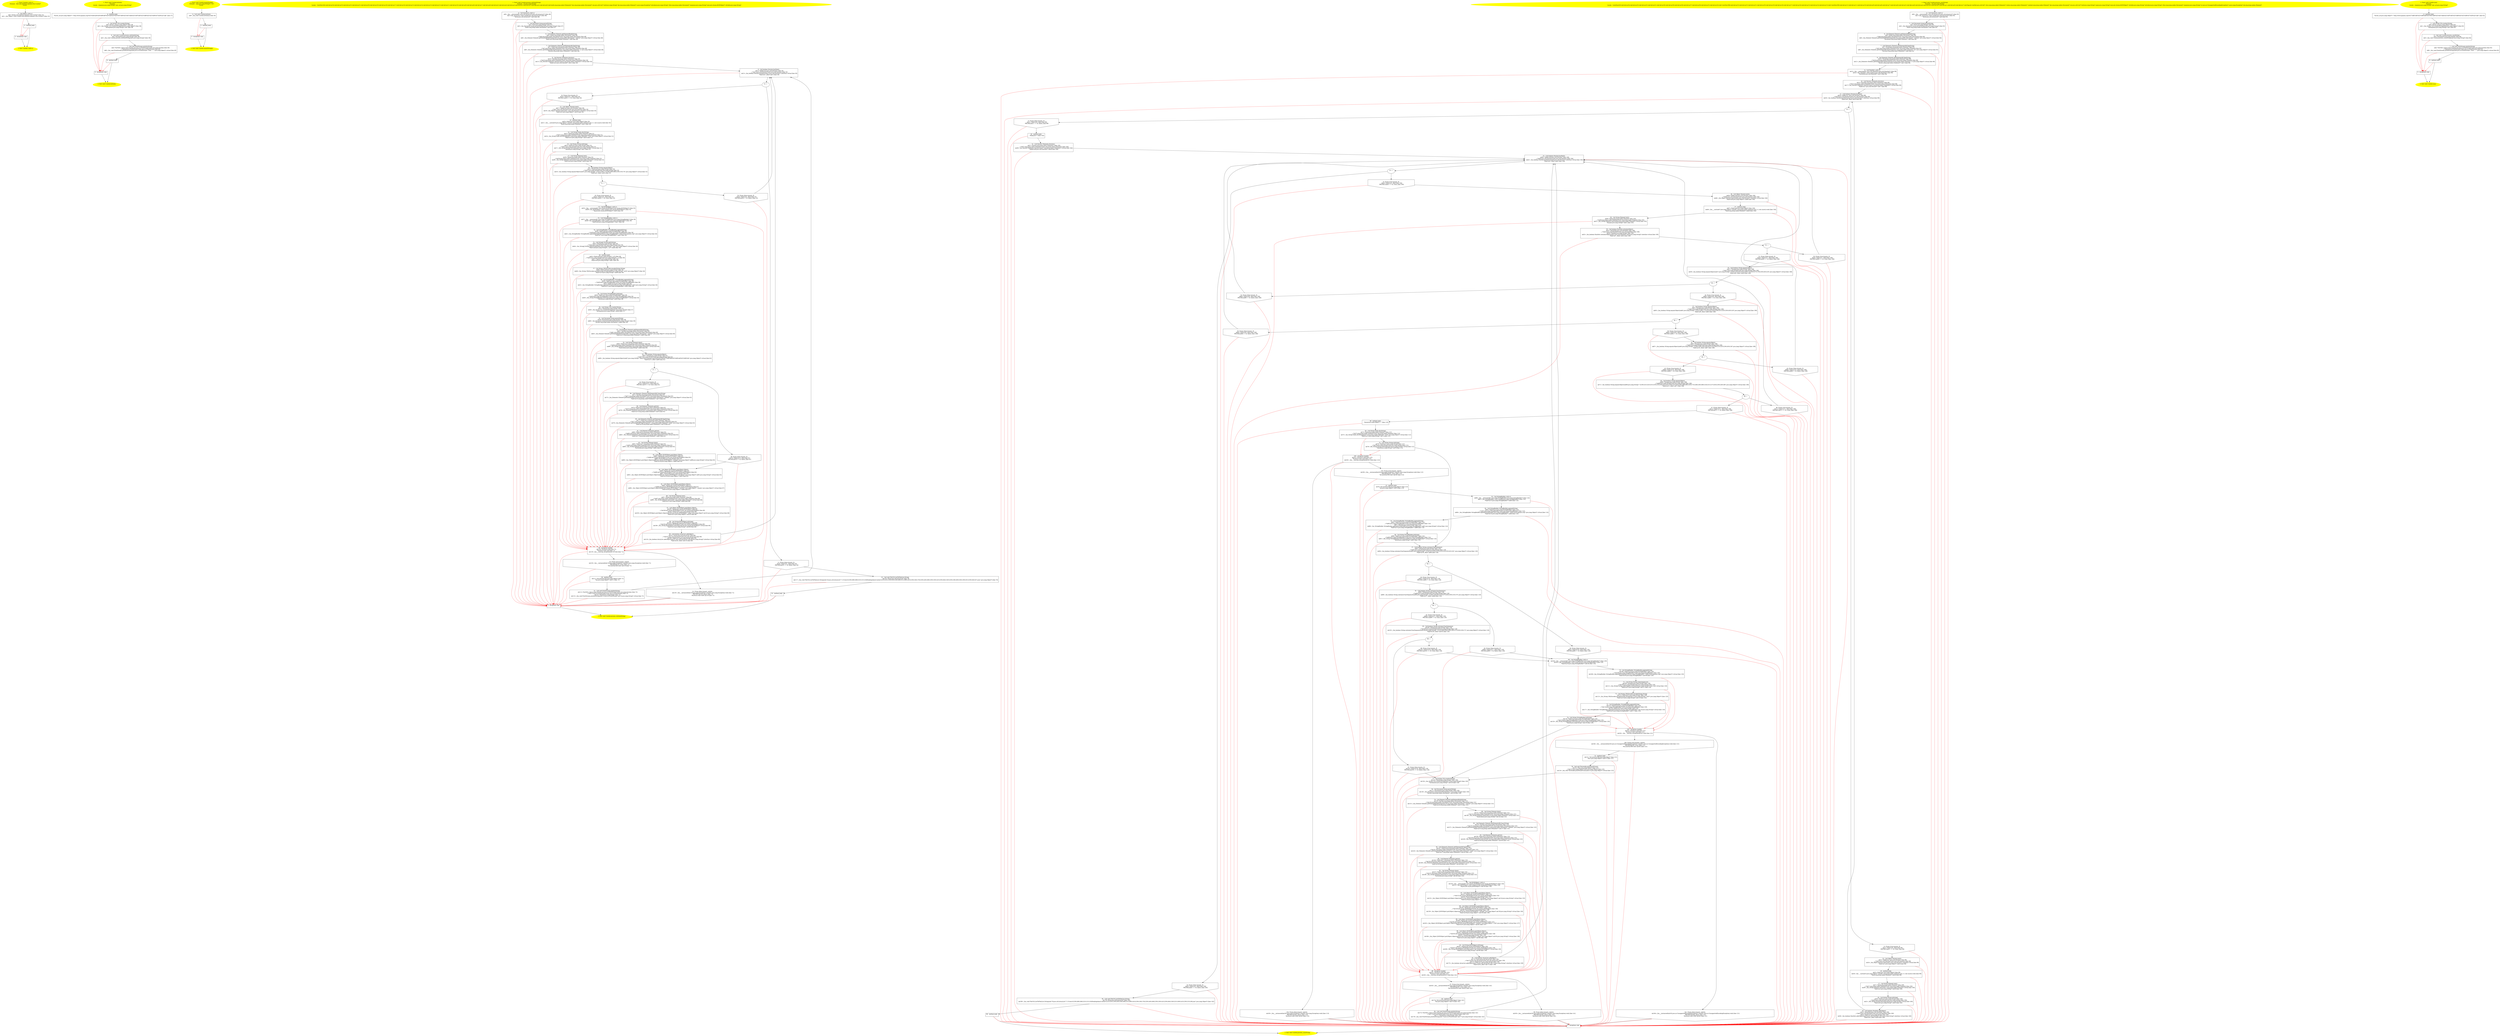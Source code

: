 /* @generated */
digraph cfg {
"com.dulishuo.qianmu.city.Crawler.<init>().44c5e31a5976f89be3ca0914bbe0fb50_1" [label="1: Start Crawler.<init>()\nFormals:  this:com.dulishuo.qianmu.city.Crawler*\nLocals:  \n  " color=yellow style=filled]
	

	 "com.dulishuo.qianmu.city.Crawler.<init>().44c5e31a5976f89be3ca0914bbe0fb50_1" -> "com.dulishuo.qianmu.city.Crawler.<init>().44c5e31a5976f89be3ca0914bbe0fb50_4" ;
"com.dulishuo.qianmu.city.Crawler.<init>().44c5e31a5976f89be3ca0914bbe0fb50_2" [label="2: Exit Crawler.<init>() \n  " color=yellow style=filled]
	

"com.dulishuo.qianmu.city.Crawler.<init>().44c5e31a5976f89be3ca0914bbe0fb50_3" [label="3:  exceptions sink \n  " shape="box"]
	

	 "com.dulishuo.qianmu.city.Crawler.<init>().44c5e31a5976f89be3ca0914bbe0fb50_3" -> "com.dulishuo.qianmu.city.Crawler.<init>().44c5e31a5976f89be3ca0914bbe0fb50_2" ;
"com.dulishuo.qianmu.city.Crawler.<init>().44c5e31a5976f89be3ca0914bbe0fb50_4" [label="4:  Call Object.<init>() \n   n$0=*&this:com.dulishuo.qianmu.city.Crawler* [line 25]\n  n$1=_fun_Object.<init>()(n$0:com.dulishuo.qianmu.city.Crawler*) [line 25]\n " shape="box"]
	

	 "com.dulishuo.qianmu.city.Crawler.<init>().44c5e31a5976f89be3ca0914bbe0fb50_4" -> "com.dulishuo.qianmu.city.Crawler.<init>().44c5e31a5976f89be3ca0914bbe0fb50_5" ;
	 "com.dulishuo.qianmu.city.Crawler.<init>().44c5e31a5976f89be3ca0914bbe0fb50_4" -> "com.dulishuo.qianmu.city.Crawler.<init>().44c5e31a5976f89be3ca0914bbe0fb50_3" [color="red" ];
"com.dulishuo.qianmu.city.Crawler.<init>().44c5e31a5976f89be3ca0914bbe0fb50_5" [label="5:  method_body \n  " shape="box"]
	

	 "com.dulishuo.qianmu.city.Crawler.<init>().44c5e31a5976f89be3ca0914bbe0fb50_5" -> "com.dulishuo.qianmu.city.Crawler.<init>().44c5e31a5976f89be3ca0914bbe0fb50_2" ;
	 "com.dulishuo.qianmu.city.Crawler.<init>().44c5e31a5976f89be3ca0914bbe0fb50_5" -> "com.dulishuo.qianmu.city.Crawler.<init>().44c5e31a5976f89be3ca0914bbe0fb50_3" [color="red" ];
"com.dulishuo.qianmu.city.Crawler.british():void.aa850e5caa9b95242e92a5981282eba5_1" [label="1: Start void Crawler.british()\nFormals: \nLocals:  response:java.lang.String* root_url:java.lang.String* \n  " color=yellow style=filled]
	

	 "com.dulishuo.qianmu.city.Crawler.british():void.aa850e5caa9b95242e92a5981282eba5_1" -> "com.dulishuo.qianmu.city.Crawler.british():void.aa850e5caa9b95242e92a5981282eba5_4" ;
"com.dulishuo.qianmu.city.Crawler.british():void.aa850e5caa9b95242e92a5981282eba5_2" [label="2: Exit void Crawler.british() \n  " color=yellow style=filled]
	

"com.dulishuo.qianmu.city.Crawler.british():void.aa850e5caa9b95242e92a5981282eba5_3" [label="3:  exceptions sink \n  " shape="box"]
	

	 "com.dulishuo.qianmu.city.Crawler.british():void.aa850e5caa9b95242e92a5981282eba5_3" -> "com.dulishuo.qianmu.city.Crawler.british():void.aa850e5caa9b95242e92a5981282eba5_2" ;
"com.dulishuo.qianmu.city.Crawler.british():void.aa850e5caa9b95242e92a5981282eba5_4" [label="4:  method_body \n   *&root_url:java.lang.Object*=\"http://www.qianmu.org/%E5%8A%A0%E6%8B%BF%E5%A4%A7%E5%9C%B0%E5%8C%BA%E5%9F%8E%E5%B8%82%E5%88%97%E8%A1%A8\" [line 37]\n " shape="box"]
	

	 "com.dulishuo.qianmu.city.Crawler.british():void.aa850e5caa9b95242e92a5981282eba5_4" -> "com.dulishuo.qianmu.city.Crawler.british():void.aa850e5caa9b95242e92a5981282eba5_5" ;
	 "com.dulishuo.qianmu.city.Crawler.british():void.aa850e5caa9b95242e92a5981282eba5_4" -> "com.dulishuo.qianmu.city.Crawler.british():void.aa850e5caa9b95242e92a5981282eba5_3" [color="red" ];
"com.dulishuo.qianmu.city.Crawler.british():void.aa850e5caa9b95242e92a5981282eba5_5" [label="5:  Call String Util.crawler(String) \n   n$0=*&root_url:java.lang.Object* [line 38]\n  n$1=_fun_String Util.crawler(String)(n$0:java.lang.Object*) [line 38]\n  *&response:java.lang.String*=n$1 [line 38]\n " shape="box"]
	

	 "com.dulishuo.qianmu.city.Crawler.british():void.aa850e5caa9b95242e92a5981282eba5_5" -> "com.dulishuo.qianmu.city.Crawler.british():void.aa850e5caa9b95242e92a5981282eba5_6" ;
	 "com.dulishuo.qianmu.city.Crawler.british():void.aa850e5caa9b95242e92a5981282eba5_5" -> "com.dulishuo.qianmu.city.Crawler.british():void.aa850e5caa9b95242e92a5981282eba5_3" [color="red" ];
"com.dulishuo.qianmu.city.Crawler.british():void.aa850e5caa9b95242e92a5981282eba5_6" [label="6:  Call void Crawler.process_british(String) \n   n$2=*&response:java.lang.String* [line 39]\n  n$3=_fun_void Crawler.process_british(String)(n$2:java.lang.String*) [line 39]\n " shape="box"]
	

	 "com.dulishuo.qianmu.city.Crawler.british():void.aa850e5caa9b95242e92a5981282eba5_6" -> "com.dulishuo.qianmu.city.Crawler.british():void.aa850e5caa9b95242e92a5981282eba5_7" ;
	 "com.dulishuo.qianmu.city.Crawler.british():void.aa850e5caa9b95242e92a5981282eba5_6" -> "com.dulishuo.qianmu.city.Crawler.british():void.aa850e5caa9b95242e92a5981282eba5_3" [color="red" ];
"com.dulishuo.qianmu.city.Crawler.british():void.aa850e5caa9b95242e92a5981282eba5_7" [label="7:  Call void PrintStream.println(String) \n   n$4=*&#GB<>$java.lang.System.out:java.io.PrintStream*(root java.lang.System) [line 40]\n  _=*n$4:java.io.PrintStream*(root java.io.PrintStream) [line 40]\n  n$6=_fun_void PrintStream.println(String)(n$4:java.io.PrintStream*,\"End-------\":java.lang.Object*) virtual [line 40]\n " shape="box"]
	

	 "com.dulishuo.qianmu.city.Crawler.british():void.aa850e5caa9b95242e92a5981282eba5_7" -> "com.dulishuo.qianmu.city.Crawler.british():void.aa850e5caa9b95242e92a5981282eba5_8" ;
	 "com.dulishuo.qianmu.city.Crawler.british():void.aa850e5caa9b95242e92a5981282eba5_7" -> "com.dulishuo.qianmu.city.Crawler.british():void.aa850e5caa9b95242e92a5981282eba5_3" [color="red" ];
"com.dulishuo.qianmu.city.Crawler.british():void.aa850e5caa9b95242e92a5981282eba5_8" [label="8:  method_body \n  " shape="box"]
	

	 "com.dulishuo.qianmu.city.Crawler.british():void.aa850e5caa9b95242e92a5981282eba5_8" -> "com.dulishuo.qianmu.city.Crawler.british():void.aa850e5caa9b95242e92a5981282eba5_2" ;
	 "com.dulishuo.qianmu.city.Crawler.british():void.aa850e5caa9b95242e92a5981282eba5_8" -> "com.dulishuo.qianmu.city.Crawler.british():void.aa850e5caa9b95242e92a5981282eba5_3" [color="red" ];
"com.dulishuo.qianmu.city.Crawler.main(java.lang.String[]):void.cb1644fc0c1adeba91f6d184f609b4bd_1" [label="1: Start void Crawler.main(String[])\nFormals:  args:java.lang.String*[_*_](*)\nLocals:  \n  " color=yellow style=filled]
	

	 "com.dulishuo.qianmu.city.Crawler.main(java.lang.String[]):void.cb1644fc0c1adeba91f6d184f609b4bd_1" -> "com.dulishuo.qianmu.city.Crawler.main(java.lang.String[]):void.cb1644fc0c1adeba91f6d184f609b4bd_4" ;
"com.dulishuo.qianmu.city.Crawler.main(java.lang.String[]):void.cb1644fc0c1adeba91f6d184f609b4bd_2" [label="2: Exit void Crawler.main(String[]) \n  " color=yellow style=filled]
	

"com.dulishuo.qianmu.city.Crawler.main(java.lang.String[]):void.cb1644fc0c1adeba91f6d184f609b4bd_3" [label="3:  exceptions sink \n  " shape="box"]
	

	 "com.dulishuo.qianmu.city.Crawler.main(java.lang.String[]):void.cb1644fc0c1adeba91f6d184f609b4bd_3" -> "com.dulishuo.qianmu.city.Crawler.main(java.lang.String[]):void.cb1644fc0c1adeba91f6d184f609b4bd_2" ;
"com.dulishuo.qianmu.city.Crawler.main(java.lang.String[]):void.cb1644fc0c1adeba91f6d184f609b4bd_4" [label="4:  Call void Crawler.british() \n   n$0=_fun_void Crawler.british()() [line 30]\n " shape="box"]
	

	 "com.dulishuo.qianmu.city.Crawler.main(java.lang.String[]):void.cb1644fc0c1adeba91f6d184f609b4bd_4" -> "com.dulishuo.qianmu.city.Crawler.main(java.lang.String[]):void.cb1644fc0c1adeba91f6d184f609b4bd_5" ;
	 "com.dulishuo.qianmu.city.Crawler.main(java.lang.String[]):void.cb1644fc0c1adeba91f6d184f609b4bd_4" -> "com.dulishuo.qianmu.city.Crawler.main(java.lang.String[]):void.cb1644fc0c1adeba91f6d184f609b4bd_3" [color="red" ];
"com.dulishuo.qianmu.city.Crawler.main(java.lang.String[]):void.cb1644fc0c1adeba91f6d184f609b4bd_5" [label="5:  method_body \n  " shape="box"]
	

	 "com.dulishuo.qianmu.city.Crawler.main(java.lang.String[]):void.cb1644fc0c1adeba91f6d184f609b4bd_5" -> "com.dulishuo.qianmu.city.Crawler.main(java.lang.String[]):void.cb1644fc0c1adeba91f6d184f609b4bd_2" ;
	 "com.dulishuo.qianmu.city.Crawler.main(java.lang.String[]):void.cb1644fc0c1adeba91f6d184f609b4bd_5" -> "com.dulishuo.qianmu.city.Crawler.main(java.lang.String[]):void.cb1644fc0c1adeba91f6d184f609b4bd_3" [color="red" ];
"com.dulishuo.qianmu.city.Crawler.process_british(java.lang.String):void.0b374872aeefdee6e9dab8f9bb903de5_1" [label="1: Start void Crawler.process_british(String)\nFormals:  str:java.lang.String*\nLocals:  CatchVar240:void $irvar24:void $irvar23:void $irvar22:void $irvar21:void $irvar20:void $irvar19:void $irvar18:void $irvar17:void $irvar16:void $irvar15:void $irvar14:void $irvar13:void $irvar12:void $irvar11:void $irvar10:void $irvar9:void $irvar8:void $irvar7:void $irvar6:void $irvar5:void $irvar4:void $irvar3:void $irvar2:void $irvar1:void $bcvar5:void $irvar0:void hrefs:org.jsoup.select.Elements* doc:org.jsoup.nodes.Document* res:java.util.List* href:java.lang.String* ele:org.jsoup.nodes.Element* e:java.lang.Exception* introduce:java.lang.String* cDoc:org.jsoup.nodes.Document* response:java.lang.String* json:net.sf.json.JSONObject* cityInfo:java.lang.String* \n  " color=yellow style=filled]
	

	 "com.dulishuo.qianmu.city.Crawler.process_british(java.lang.String):void.0b374872aeefdee6e9dab8f9bb903de5_1" -> "com.dulishuo.qianmu.city.Crawler.process_british(java.lang.String):void.0b374872aeefdee6e9dab8f9bb903de5_4" ;
"com.dulishuo.qianmu.city.Crawler.process_british(java.lang.String):void.0b374872aeefdee6e9dab8f9bb903de5_2" [label="2: Exit void Crawler.process_british(String) \n  " color=yellow style=filled]
	

"com.dulishuo.qianmu.city.Crawler.process_british(java.lang.String):void.0b374872aeefdee6e9dab8f9bb903de5_3" [label="3:  exceptions sink \n  " shape="box"]
	

	 "com.dulishuo.qianmu.city.Crawler.process_british(java.lang.String):void.0b374872aeefdee6e9dab8f9bb903de5_3" -> "com.dulishuo.qianmu.city.Crawler.process_british(java.lang.String):void.0b374872aeefdee6e9dab8f9bb903de5_2" ;
"com.dulishuo.qianmu.city.Crawler.process_british(java.lang.String):void.0b374872aeefdee6e9dab8f9bb903de5_4" [label="4:  Call ArrayList.<init>() \n   n$0=_fun___new(sizeof(t=java.util.ArrayList):java.util.ArrayList*) [line 46]\n  n$1=_fun_ArrayList.<init>()(n$0:java.util.ArrayList*) [line 46]\n  *&res:java.util.ArrayList*=n$0 [line 46]\n " shape="box"]
	

	 "com.dulishuo.qianmu.city.Crawler.process_british(java.lang.String):void.0b374872aeefdee6e9dab8f9bb903de5_4" -> "com.dulishuo.qianmu.city.Crawler.process_british(java.lang.String):void.0b374872aeefdee6e9dab8f9bb903de5_5" ;
	 "com.dulishuo.qianmu.city.Crawler.process_british(java.lang.String):void.0b374872aeefdee6e9dab8f9bb903de5_4" -> "com.dulishuo.qianmu.city.Crawler.process_british(java.lang.String):void.0b374872aeefdee6e9dab8f9bb903de5_3" [color="red" ];
"com.dulishuo.qianmu.city.Crawler.process_british(java.lang.String):void.0b374872aeefdee6e9dab8f9bb903de5_5" [label="5:  Call Document Jsoup.parse(String) \n   n$2=*&str:java.lang.String* [line 47]\n  n$3=_fun_Document Jsoup.parse(String)(n$2:java.lang.String*) [line 47]\n  *&doc:org.jsoup.nodes.Document*=n$3 [line 47]\n " shape="box"]
	

	 "com.dulishuo.qianmu.city.Crawler.process_british(java.lang.String):void.0b374872aeefdee6e9dab8f9bb903de5_5" -> "com.dulishuo.qianmu.city.Crawler.process_british(java.lang.String):void.0b374872aeefdee6e9dab8f9bb903de5_6" ;
	 "com.dulishuo.qianmu.city.Crawler.process_british(java.lang.String):void.0b374872aeefdee6e9dab8f9bb903de5_5" -> "com.dulishuo.qianmu.city.Crawler.process_british(java.lang.String):void.0b374872aeefdee6e9dab8f9bb903de5_3" [color="red" ];
"com.dulishuo.qianmu.city.Crawler.process_british(java.lang.String):void.0b374872aeefdee6e9dab8f9bb903de5_6" [label="6:  Call Element Element.getElementById(String) \n   n$4=*&doc:org.jsoup.nodes.Document* [line 48]\n  _=*n$4:org.jsoup.nodes.Document*(root org.jsoup.nodes.Document) [line 48]\n  n$6=_fun_Element Element.getElementById(String)(n$4:org.jsoup.nodes.Document*,\"content\":java.lang.Object*) virtual [line 48]\n  *&$irvar0:org.jsoup.nodes.Element*=n$6 [line 48]\n " shape="box"]
	

	 "com.dulishuo.qianmu.city.Crawler.process_british(java.lang.String):void.0b374872aeefdee6e9dab8f9bb903de5_6" -> "com.dulishuo.qianmu.city.Crawler.process_british(java.lang.String):void.0b374872aeefdee6e9dab8f9bb903de5_7" ;
	 "com.dulishuo.qianmu.city.Crawler.process_british(java.lang.String):void.0b374872aeefdee6e9dab8f9bb903de5_6" -> "com.dulishuo.qianmu.city.Crawler.process_british(java.lang.String):void.0b374872aeefdee6e9dab8f9bb903de5_3" [color="red" ];
"com.dulishuo.qianmu.city.Crawler.process_british(java.lang.String):void.0b374872aeefdee6e9dab8f9bb903de5_7" [label="7:  Call Elements Element.getElementsByTag(String) \n   n$7=*&$irvar0:org.jsoup.nodes.Element* [line 48]\n  _=*n$7:org.jsoup.nodes.Element*(root org.jsoup.nodes.Element) [line 48]\n  n$9=_fun_Elements Element.getElementsByTag(String)(n$7:org.jsoup.nodes.Element*,\"a\":java.lang.Object*) virtual [line 48]\n  *&hrefs:org.jsoup.select.Elements*=n$9 [line 48]\n " shape="box"]
	

	 "com.dulishuo.qianmu.city.Crawler.process_british(java.lang.String):void.0b374872aeefdee6e9dab8f9bb903de5_7" -> "com.dulishuo.qianmu.city.Crawler.process_british(java.lang.String):void.0b374872aeefdee6e9dab8f9bb903de5_8" ;
	 "com.dulishuo.qianmu.city.Crawler.process_british(java.lang.String):void.0b374872aeefdee6e9dab8f9bb903de5_7" -> "com.dulishuo.qianmu.city.Crawler.process_british(java.lang.String):void.0b374872aeefdee6e9dab8f9bb903de5_3" [color="red" ];
"com.dulishuo.qianmu.city.Crawler.process_british(java.lang.String):void.0b374872aeefdee6e9dab8f9bb903de5_8" [label="8:  Call Iterator Elements.iterator() \n   n$10=*&hrefs:org.jsoup.select.Elements* [line 50]\n  _=*n$10:org.jsoup.select.Elements*(root org.jsoup.select.Elements) [line 50]\n  n$12=_fun_Iterator Elements.iterator()(n$10:org.jsoup.select.Elements*) virtual [line 50]\n  *&$bcvar5:java.util.Iterator*=n$12 [line 50]\n " shape="box"]
	

	 "com.dulishuo.qianmu.city.Crawler.process_british(java.lang.String):void.0b374872aeefdee6e9dab8f9bb903de5_8" -> "com.dulishuo.qianmu.city.Crawler.process_british(java.lang.String):void.0b374872aeefdee6e9dab8f9bb903de5_9" ;
	 "com.dulishuo.qianmu.city.Crawler.process_british(java.lang.String):void.0b374872aeefdee6e9dab8f9bb903de5_8" -> "com.dulishuo.qianmu.city.Crawler.process_british(java.lang.String):void.0b374872aeefdee6e9dab8f9bb903de5_3" [color="red" ];
"com.dulishuo.qianmu.city.Crawler.process_british(java.lang.String):void.0b374872aeefdee6e9dab8f9bb903de5_9" [label="9:  Call boolean Iterator.hasNext() \n   n$13=*&$bcvar5:java.util.Iterator* [line 50]\n  _=*n$13:java.util.Iterator*(root java.util.Iterator) [line 50]\n  n$15=_fun_boolean Iterator.hasNext()(n$13:java.util.Iterator*) interface virtual [line 50]\n  *&$irvar1:_Bool=n$15 [line 50]\n " shape="box"]
	

	 "com.dulishuo.qianmu.city.Crawler.process_british(java.lang.String):void.0b374872aeefdee6e9dab8f9bb903de5_9" -> "com.dulishuo.qianmu.city.Crawler.process_british(java.lang.String):void.0b374872aeefdee6e9dab8f9bb903de5_12" ;
	 "com.dulishuo.qianmu.city.Crawler.process_british(java.lang.String):void.0b374872aeefdee6e9dab8f9bb903de5_9" -> "com.dulishuo.qianmu.city.Crawler.process_british(java.lang.String):void.0b374872aeefdee6e9dab8f9bb903de5_3" [color="red" ];
"com.dulishuo.qianmu.city.Crawler.process_british(java.lang.String):void.0b374872aeefdee6e9dab8f9bb903de5_10" [label="10: Prune (true branch, if) \n   n$16=*&$irvar1:_Bool [line 50]\n  PRUNE(!(n$16 == 0), true); [line 50]\n " shape="invhouse"]
	

	 "com.dulishuo.qianmu.city.Crawler.process_british(java.lang.String):void.0b374872aeefdee6e9dab8f9bb903de5_10" -> "com.dulishuo.qianmu.city.Crawler.process_british(java.lang.String):void.0b374872aeefdee6e9dab8f9bb903de5_13" ;
	 "com.dulishuo.qianmu.city.Crawler.process_british(java.lang.String):void.0b374872aeefdee6e9dab8f9bb903de5_10" -> "com.dulishuo.qianmu.city.Crawler.process_british(java.lang.String):void.0b374872aeefdee6e9dab8f9bb903de5_3" [color="red" ];
"com.dulishuo.qianmu.city.Crawler.process_british(java.lang.String):void.0b374872aeefdee6e9dab8f9bb903de5_11" [label="11: Prune (false branch, if) \n   n$16=*&$irvar1:_Bool [line 50]\n  PRUNE((n$16 == 0), false); [line 50]\n " shape="invhouse"]
	

	 "com.dulishuo.qianmu.city.Crawler.process_british(java.lang.String):void.0b374872aeefdee6e9dab8f9bb903de5_11" -> "com.dulishuo.qianmu.city.Crawler.process_british(java.lang.String):void.0b374872aeefdee6e9dab8f9bb903de5_52" ;
	 "com.dulishuo.qianmu.city.Crawler.process_british(java.lang.String):void.0b374872aeefdee6e9dab8f9bb903de5_11" -> "com.dulishuo.qianmu.city.Crawler.process_british(java.lang.String):void.0b374872aeefdee6e9dab8f9bb903de5_3" [color="red" ];
"com.dulishuo.qianmu.city.Crawler.process_british(java.lang.String):void.0b374872aeefdee6e9dab8f9bb903de5_12" [label="12: + \n  " ]
	

	 "com.dulishuo.qianmu.city.Crawler.process_british(java.lang.String):void.0b374872aeefdee6e9dab8f9bb903de5_12" -> "com.dulishuo.qianmu.city.Crawler.process_british(java.lang.String):void.0b374872aeefdee6e9dab8f9bb903de5_10" ;
	 "com.dulishuo.qianmu.city.Crawler.process_british(java.lang.String):void.0b374872aeefdee6e9dab8f9bb903de5_12" -> "com.dulishuo.qianmu.city.Crawler.process_british(java.lang.String):void.0b374872aeefdee6e9dab8f9bb903de5_11" ;
"com.dulishuo.qianmu.city.Crawler.process_british(java.lang.String):void.0b374872aeefdee6e9dab8f9bb903de5_13" [label="13:  Call Object Iterator.next() \n   n$17=*&$bcvar5:java.util.Iterator* [line 50]\n  _=*n$17:java.util.Iterator*(root java.util.Iterator) [line 50]\n  n$19=_fun_Object Iterator.next()(n$17:java.util.Iterator*) interface virtual [line 50]\n  *&$irvar2:java.lang.Object*=n$19 [line 50]\n " shape="box"]
	

	 "com.dulishuo.qianmu.city.Crawler.process_british(java.lang.String):void.0b374872aeefdee6e9dab8f9bb903de5_13" -> "com.dulishuo.qianmu.city.Crawler.process_british(java.lang.String):void.0b374872aeefdee6e9dab8f9bb903de5_14" ;
	 "com.dulishuo.qianmu.city.Crawler.process_british(java.lang.String):void.0b374872aeefdee6e9dab8f9bb903de5_13" -> "com.dulishuo.qianmu.city.Crawler.process_british(java.lang.String):void.0b374872aeefdee6e9dab8f9bb903de5_3" [color="red" ];
"com.dulishuo.qianmu.city.Crawler.process_british(java.lang.String):void.0b374872aeefdee6e9dab8f9bb903de5_14" [label="14:  method_body \n   n$20=*&$irvar2:java.lang.Object* [line 50]\n  n$21=_fun___cast(n$20:java.lang.Object*,sizeof(t=org.jsoup.nodes.Element;sub_t=( sub )(cast)):void) [line 50]\n  *&ele:org.jsoup.nodes.Element*=n$21 [line 50]\n " shape="box"]
	

	 "com.dulishuo.qianmu.city.Crawler.process_british(java.lang.String):void.0b374872aeefdee6e9dab8f9bb903de5_14" -> "com.dulishuo.qianmu.city.Crawler.process_british(java.lang.String):void.0b374872aeefdee6e9dab8f9bb903de5_15" ;
	 "com.dulishuo.qianmu.city.Crawler.process_british(java.lang.String):void.0b374872aeefdee6e9dab8f9bb903de5_14" -> "com.dulishuo.qianmu.city.Crawler.process_british(java.lang.String):void.0b374872aeefdee6e9dab8f9bb903de5_3" [color="red" ];
"com.dulishuo.qianmu.city.Crawler.process_british(java.lang.String):void.0b374872aeefdee6e9dab8f9bb903de5_15" [label="15:  Call String Node.attr(String) \n   n$22=*&ele:org.jsoup.nodes.Element* [line 51]\n  _=*n$22:org.jsoup.nodes.Element*(root org.jsoup.nodes.Element) [line 51]\n  n$24=_fun_String Node.attr(String)(n$22:org.jsoup.nodes.Element*,\"href\":java.lang.Object*) virtual [line 51]\n  *&$irvar3:java.lang.String*=n$24 [line 51]\n " shape="box"]
	

	 "com.dulishuo.qianmu.city.Crawler.process_british(java.lang.String):void.0b374872aeefdee6e9dab8f9bb903de5_15" -> "com.dulishuo.qianmu.city.Crawler.process_british(java.lang.String):void.0b374872aeefdee6e9dab8f9bb903de5_16" ;
	 "com.dulishuo.qianmu.city.Crawler.process_british(java.lang.String):void.0b374872aeefdee6e9dab8f9bb903de5_15" -> "com.dulishuo.qianmu.city.Crawler.process_british(java.lang.String):void.0b374872aeefdee6e9dab8f9bb903de5_3" [color="red" ];
"com.dulishuo.qianmu.city.Crawler.process_british(java.lang.String):void.0b374872aeefdee6e9dab8f9bb903de5_16" [label="16:  Call String String.toString() \n   n$25=*&$irvar3:java.lang.String* [line 51]\n  _=*n$25:java.lang.String*(root java.lang.String) [line 51]\n  n$27=_fun_String String.toString()(n$25:java.lang.String*) virtual [line 51]\n  *&href:java.lang.String*=n$27 [line 51]\n " shape="box"]
	

	 "com.dulishuo.qianmu.city.Crawler.process_british(java.lang.String):void.0b374872aeefdee6e9dab8f9bb903de5_16" -> "com.dulishuo.qianmu.city.Crawler.process_british(java.lang.String):void.0b374872aeefdee6e9dab8f9bb903de5_17" ;
	 "com.dulishuo.qianmu.city.Crawler.process_british(java.lang.String):void.0b374872aeefdee6e9dab8f9bb903de5_16" -> "com.dulishuo.qianmu.city.Crawler.process_british(java.lang.String):void.0b374872aeefdee6e9dab8f9bb903de5_3" [color="red" ];
"com.dulishuo.qianmu.city.Crawler.process_british(java.lang.String):void.0b374872aeefdee6e9dab8f9bb903de5_17" [label="17:  Call String Element.text() \n   n$28=*&ele:org.jsoup.nodes.Element* [line 53]\n  _=*n$28:org.jsoup.nodes.Element*(root org.jsoup.nodes.Element) [line 53]\n  n$30=_fun_String Element.text()(n$28:org.jsoup.nodes.Element*) virtual [line 53]\n  *&$irvar4:java.lang.String*=n$30 [line 53]\n " shape="box"]
	

	 "com.dulishuo.qianmu.city.Crawler.process_british(java.lang.String):void.0b374872aeefdee6e9dab8f9bb903de5_17" -> "com.dulishuo.qianmu.city.Crawler.process_british(java.lang.String):void.0b374872aeefdee6e9dab8f9bb903de5_18" ;
	 "com.dulishuo.qianmu.city.Crawler.process_british(java.lang.String):void.0b374872aeefdee6e9dab8f9bb903de5_17" -> "com.dulishuo.qianmu.city.Crawler.process_british(java.lang.String):void.0b374872aeefdee6e9dab8f9bb903de5_3" [color="red" ];
"com.dulishuo.qianmu.city.Crawler.process_british(java.lang.String):void.0b374872aeefdee6e9dab8f9bb903de5_18" [label="18:  Call boolean String.equals(Object) \n   n$31=*&$irvar4:java.lang.String* [line 53]\n  _=*n$31:java.lang.String*(root java.lang.String) [line 53]\n  n$33=_fun_boolean String.equals(Object)(n$31:java.lang.String*,\"\\\\232\\\\139\\\\177\\\\230\\\\160\\\\188\\\\229\\\\133\\\\176\":java.lang.Object*) virtual [line 53]\n  *&$irvar5:_Bool=n$33 [line 53]\n " shape="box"]
	

	 "com.dulishuo.qianmu.city.Crawler.process_british(java.lang.String):void.0b374872aeefdee6e9dab8f9bb903de5_18" -> "com.dulishuo.qianmu.city.Crawler.process_british(java.lang.String):void.0b374872aeefdee6e9dab8f9bb903de5_21" ;
	 "com.dulishuo.qianmu.city.Crawler.process_british(java.lang.String):void.0b374872aeefdee6e9dab8f9bb903de5_18" -> "com.dulishuo.qianmu.city.Crawler.process_british(java.lang.String):void.0b374872aeefdee6e9dab8f9bb903de5_3" [color="red" ];
"com.dulishuo.qianmu.city.Crawler.process_british(java.lang.String):void.0b374872aeefdee6e9dab8f9bb903de5_19" [label="19: Prune (true branch, if) \n   n$34=*&$irvar5:_Bool [line 53]\n  PRUNE(!(n$34 != 0), true); [line 53]\n " shape="invhouse"]
	

	 "com.dulishuo.qianmu.city.Crawler.process_british(java.lang.String):void.0b374872aeefdee6e9dab8f9bb903de5_19" -> "com.dulishuo.qianmu.city.Crawler.process_british(java.lang.String):void.0b374872aeefdee6e9dab8f9bb903de5_22" ;
	 "com.dulishuo.qianmu.city.Crawler.process_british(java.lang.String):void.0b374872aeefdee6e9dab8f9bb903de5_19" -> "com.dulishuo.qianmu.city.Crawler.process_british(java.lang.String):void.0b374872aeefdee6e9dab8f9bb903de5_3" [color="red" ];
"com.dulishuo.qianmu.city.Crawler.process_british(java.lang.String):void.0b374872aeefdee6e9dab8f9bb903de5_20" [label="20: Prune (false branch, if) \n   n$34=*&$irvar5:_Bool [line 53]\n  PRUNE((n$34 != 0), false); [line 53]\n " shape="invhouse"]
	

	 "com.dulishuo.qianmu.city.Crawler.process_british(java.lang.String):void.0b374872aeefdee6e9dab8f9bb903de5_20" -> "com.dulishuo.qianmu.city.Crawler.process_british(java.lang.String):void.0b374872aeefdee6e9dab8f9bb903de5_9" ;
	 "com.dulishuo.qianmu.city.Crawler.process_british(java.lang.String):void.0b374872aeefdee6e9dab8f9bb903de5_20" -> "com.dulishuo.qianmu.city.Crawler.process_british(java.lang.String):void.0b374872aeefdee6e9dab8f9bb903de5_3" [color="red" ];
"com.dulishuo.qianmu.city.Crawler.process_british(java.lang.String):void.0b374872aeefdee6e9dab8f9bb903de5_21" [label="21: + \n  " ]
	

	 "com.dulishuo.qianmu.city.Crawler.process_british(java.lang.String):void.0b374872aeefdee6e9dab8f9bb903de5_21" -> "com.dulishuo.qianmu.city.Crawler.process_british(java.lang.String):void.0b374872aeefdee6e9dab8f9bb903de5_19" ;
	 "com.dulishuo.qianmu.city.Crawler.process_british(java.lang.String):void.0b374872aeefdee6e9dab8f9bb903de5_21" -> "com.dulishuo.qianmu.city.Crawler.process_british(java.lang.String):void.0b374872aeefdee6e9dab8f9bb903de5_20" ;
"com.dulishuo.qianmu.city.Crawler.process_british(java.lang.String):void.0b374872aeefdee6e9dab8f9bb903de5_22" [label="22:  Call JSONObject.<init>() \n   n$35=_fun___new(sizeof(t=net.sf.json.JSONObject):net.sf.json.JSONObject*) [line 55]\n  n$36=_fun_JSONObject.<init>()(n$35:net.sf.json.JSONObject*) [line 55]\n  *&json:net.sf.json.JSONObject*=n$35 [line 55]\n " shape="box"]
	

	 "com.dulishuo.qianmu.city.Crawler.process_british(java.lang.String):void.0b374872aeefdee6e9dab8f9bb903de5_22" -> "com.dulishuo.qianmu.city.Crawler.process_british(java.lang.String):void.0b374872aeefdee6e9dab8f9bb903de5_23" ;
	 "com.dulishuo.qianmu.city.Crawler.process_british(java.lang.String):void.0b374872aeefdee6e9dab8f9bb903de5_22" -> "com.dulishuo.qianmu.city.Crawler.process_british(java.lang.String):void.0b374872aeefdee6e9dab8f9bb903de5_56" [color="red" ];
"com.dulishuo.qianmu.city.Crawler.process_british(java.lang.String):void.0b374872aeefdee6e9dab8f9bb903de5_23" [label="23:  Call StringBuilder.<init>() \n   n$37=_fun___new(sizeof(t=java.lang.StringBuilder):java.lang.StringBuilder*) [line 56]\n  n$38=_fun_StringBuilder.<init>()(n$37:java.lang.StringBuilder*) [line 56]\n  *&$irvar6:java.lang.StringBuilder*=n$37 [line 56]\n " shape="box"]
	

	 "com.dulishuo.qianmu.city.Crawler.process_british(java.lang.String):void.0b374872aeefdee6e9dab8f9bb903de5_23" -> "com.dulishuo.qianmu.city.Crawler.process_british(java.lang.String):void.0b374872aeefdee6e9dab8f9bb903de5_24" ;
	 "com.dulishuo.qianmu.city.Crawler.process_british(java.lang.String):void.0b374872aeefdee6e9dab8f9bb903de5_23" -> "com.dulishuo.qianmu.city.Crawler.process_british(java.lang.String):void.0b374872aeefdee6e9dab8f9bb903de5_56" [color="red" ];
"com.dulishuo.qianmu.city.Crawler.process_british(java.lang.String):void.0b374872aeefdee6e9dab8f9bb903de5_24" [label="24:  Call StringBuilder StringBuilder.append(String) \n   n$39=*&$irvar6:java.lang.StringBuilder* [line 56]\n  _=*n$39:java.lang.StringBuilder*(root java.lang.StringBuilder) [line 56]\n  n$41=_fun_StringBuilder StringBuilder.append(String)(n$39:java.lang.StringBuilder*,\"http://www.qianmu.org/\":java.lang.Object*) virtual [line 56]\n  *&$irvar7:java.lang.StringBuilder*=n$41 [line 56]\n " shape="box"]
	

	 "com.dulishuo.qianmu.city.Crawler.process_british(java.lang.String):void.0b374872aeefdee6e9dab8f9bb903de5_24" -> "com.dulishuo.qianmu.city.Crawler.process_british(java.lang.String):void.0b374872aeefdee6e9dab8f9bb903de5_25" ;
	 "com.dulishuo.qianmu.city.Crawler.process_british(java.lang.String):void.0b374872aeefdee6e9dab8f9bb903de5_24" -> "com.dulishuo.qianmu.city.Crawler.process_british(java.lang.String):void.0b374872aeefdee6e9dab8f9bb903de5_56" [color="red" ];
"com.dulishuo.qianmu.city.Crawler.process_british(java.lang.String):void.0b374872aeefdee6e9dab8f9bb903de5_25" [label="25:  Call String[] String.split(String) \n   n$42=*&href:java.lang.String* [line 56]\n  _=*n$42:java.lang.String*(root java.lang.String) [line 56]\n  n$44=_fun_String[] String.split(String)(n$42:java.lang.String*,\"org/\":java.lang.Object*) virtual [line 56]\n  *&$irvar8:java.lang.String*[_*_](*)=n$44 [line 56]\n " shape="box"]
	

	 "com.dulishuo.qianmu.city.Crawler.process_british(java.lang.String):void.0b374872aeefdee6e9dab8f9bb903de5_25" -> "com.dulishuo.qianmu.city.Crawler.process_british(java.lang.String):void.0b374872aeefdee6e9dab8f9bb903de5_26" ;
	 "com.dulishuo.qianmu.city.Crawler.process_british(java.lang.String):void.0b374872aeefdee6e9dab8f9bb903de5_25" -> "com.dulishuo.qianmu.city.Crawler.process_british(java.lang.String):void.0b374872aeefdee6e9dab8f9bb903de5_56" [color="red" ];
"com.dulishuo.qianmu.city.Crawler.process_british(java.lang.String):void.0b374872aeefdee6e9dab8f9bb903de5_26" [label="26:  method_body \n   n$45=*&$irvar8:java.lang.String*[_*_](*) [line 56]\n  _=*n$45:java.lang.String*(root java.lang.String*[_*_]) [line 56]\n  n$47=*n$45[1]:java.lang.String* [line 56]\n  *&$irvar9:java.lang.String*=n$47 [line 56]\n " shape="box"]
	

	 "com.dulishuo.qianmu.city.Crawler.process_british(java.lang.String):void.0b374872aeefdee6e9dab8f9bb903de5_26" -> "com.dulishuo.qianmu.city.Crawler.process_british(java.lang.String):void.0b374872aeefdee6e9dab8f9bb903de5_27" ;
	 "com.dulishuo.qianmu.city.Crawler.process_british(java.lang.String):void.0b374872aeefdee6e9dab8f9bb903de5_26" -> "com.dulishuo.qianmu.city.Crawler.process_british(java.lang.String):void.0b374872aeefdee6e9dab8f9bb903de5_56" [color="red" ];
"com.dulishuo.qianmu.city.Crawler.process_british(java.lang.String):void.0b374872aeefdee6e9dab8f9bb903de5_27" [label="27:  Call String URLEncoder.encode(String,String) \n   n$48=*&$irvar9:java.lang.String* [line 56]\n  n$49=_fun_String URLEncoder.encode(String,String)(n$48:java.lang.String*,\"utf-8\":java.lang.Object*) [line 56]\n  *&$irvar10:java.lang.String*=n$49 [line 56]\n " shape="box"]
	

	 "com.dulishuo.qianmu.city.Crawler.process_british(java.lang.String):void.0b374872aeefdee6e9dab8f9bb903de5_27" -> "com.dulishuo.qianmu.city.Crawler.process_british(java.lang.String):void.0b374872aeefdee6e9dab8f9bb903de5_28" ;
	 "com.dulishuo.qianmu.city.Crawler.process_british(java.lang.String):void.0b374872aeefdee6e9dab8f9bb903de5_27" -> "com.dulishuo.qianmu.city.Crawler.process_british(java.lang.String):void.0b374872aeefdee6e9dab8f9bb903de5_56" [color="red" ];
"com.dulishuo.qianmu.city.Crawler.process_british(java.lang.String):void.0b374872aeefdee6e9dab8f9bb903de5_28" [label="28:  Call StringBuilder StringBuilder.append(String) \n   n$50=*&$irvar7:java.lang.StringBuilder* [line 56]\n  _=*n$50:java.lang.StringBuilder*(root java.lang.StringBuilder) [line 56]\n  n$52=*&$irvar10:java.lang.String* [line 56]\n  n$53=_fun_StringBuilder StringBuilder.append(String)(n$50:java.lang.StringBuilder*,n$52:java.lang.String*) virtual [line 56]\n  *&$irvar11:java.lang.StringBuilder*=n$53 [line 56]\n " shape="box"]
	

	 "com.dulishuo.qianmu.city.Crawler.process_british(java.lang.String):void.0b374872aeefdee6e9dab8f9bb903de5_28" -> "com.dulishuo.qianmu.city.Crawler.process_british(java.lang.String):void.0b374872aeefdee6e9dab8f9bb903de5_29" ;
	 "com.dulishuo.qianmu.city.Crawler.process_british(java.lang.String):void.0b374872aeefdee6e9dab8f9bb903de5_28" -> "com.dulishuo.qianmu.city.Crawler.process_british(java.lang.String):void.0b374872aeefdee6e9dab8f9bb903de5_56" [color="red" ];
"com.dulishuo.qianmu.city.Crawler.process_british(java.lang.String):void.0b374872aeefdee6e9dab8f9bb903de5_29" [label="29:  Call String StringBuilder.toString() \n   n$54=*&$irvar11:java.lang.StringBuilder* [line 56]\n  _=*n$54:java.lang.StringBuilder*(root java.lang.StringBuilder) [line 56]\n  n$56=_fun_String StringBuilder.toString()(n$54:java.lang.StringBuilder*) virtual [line 56]\n  *&href:java.lang.String*=n$56 [line 56]\n " shape="box"]
	

	 "com.dulishuo.qianmu.city.Crawler.process_british(java.lang.String):void.0b374872aeefdee6e9dab8f9bb903de5_29" -> "com.dulishuo.qianmu.city.Crawler.process_british(java.lang.String):void.0b374872aeefdee6e9dab8f9bb903de5_30" ;
	 "com.dulishuo.qianmu.city.Crawler.process_british(java.lang.String):void.0b374872aeefdee6e9dab8f9bb903de5_29" -> "com.dulishuo.qianmu.city.Crawler.process_british(java.lang.String):void.0b374872aeefdee6e9dab8f9bb903de5_56" [color="red" ];
"com.dulishuo.qianmu.city.Crawler.process_british(java.lang.String):void.0b374872aeefdee6e9dab8f9bb903de5_30" [label="30:  Call String Util.crawler(String) \n   n$57=*&href:java.lang.String* [line 57]\n  n$58=_fun_String Util.crawler(String)(n$57:java.lang.String*) [line 57]\n  *&response:java.lang.String*=n$58 [line 57]\n " shape="box"]
	

	 "com.dulishuo.qianmu.city.Crawler.process_british(java.lang.String):void.0b374872aeefdee6e9dab8f9bb903de5_30" -> "com.dulishuo.qianmu.city.Crawler.process_british(java.lang.String):void.0b374872aeefdee6e9dab8f9bb903de5_31" ;
	 "com.dulishuo.qianmu.city.Crawler.process_british(java.lang.String):void.0b374872aeefdee6e9dab8f9bb903de5_30" -> "com.dulishuo.qianmu.city.Crawler.process_british(java.lang.String):void.0b374872aeefdee6e9dab8f9bb903de5_56" [color="red" ];
"com.dulishuo.qianmu.city.Crawler.process_british(java.lang.String):void.0b374872aeefdee6e9dab8f9bb903de5_31" [label="31:  Call Document Jsoup.parse(String) \n   n$59=*&response:java.lang.String* [line 59]\n  n$60=_fun_Document Jsoup.parse(String)(n$59:java.lang.String*) [line 59]\n  *&cDoc:org.jsoup.nodes.Document*=n$60 [line 59]\n " shape="box"]
	

	 "com.dulishuo.qianmu.city.Crawler.process_british(java.lang.String):void.0b374872aeefdee6e9dab8f9bb903de5_31" -> "com.dulishuo.qianmu.city.Crawler.process_british(java.lang.String):void.0b374872aeefdee6e9dab8f9bb903de5_32" ;
	 "com.dulishuo.qianmu.city.Crawler.process_british(java.lang.String):void.0b374872aeefdee6e9dab8f9bb903de5_31" -> "com.dulishuo.qianmu.city.Crawler.process_british(java.lang.String):void.0b374872aeefdee6e9dab8f9bb903de5_56" [color="red" ];
"com.dulishuo.qianmu.city.Crawler.process_british(java.lang.String):void.0b374872aeefdee6e9dab8f9bb903de5_32" [label="32:  Call Element Element.getElementById(String) \n   n$61=*&cDoc:org.jsoup.nodes.Document* [line 60]\n  _=*n$61:org.jsoup.nodes.Document*(root org.jsoup.nodes.Document) [line 60]\n  n$63=_fun_Element Element.getElementById(String)(n$61:org.jsoup.nodes.Document*,\"content\":java.lang.Object*) virtual [line 60]\n  *&$irvar12:org.jsoup.nodes.Element*=n$63 [line 60]\n " shape="box"]
	

	 "com.dulishuo.qianmu.city.Crawler.process_british(java.lang.String):void.0b374872aeefdee6e9dab8f9bb903de5_32" -> "com.dulishuo.qianmu.city.Crawler.process_british(java.lang.String):void.0b374872aeefdee6e9dab8f9bb903de5_33" ;
	 "com.dulishuo.qianmu.city.Crawler.process_british(java.lang.String):void.0b374872aeefdee6e9dab8f9bb903de5_32" -> "com.dulishuo.qianmu.city.Crawler.process_british(java.lang.String):void.0b374872aeefdee6e9dab8f9bb903de5_56" [color="red" ];
"com.dulishuo.qianmu.city.Crawler.process_british(java.lang.String):void.0b374872aeefdee6e9dab8f9bb903de5_33" [label="33:  Call String Element.html() \n   n$64=*&$irvar12:org.jsoup.nodes.Element* [line 60]\n  _=*n$64:org.jsoup.nodes.Element*(root org.jsoup.nodes.Element) [line 60]\n  n$66=_fun_String Element.html()(n$64:org.jsoup.nodes.Element*) virtual [line 60]\n  *&introduce:java.lang.String*=n$66 [line 60]\n " shape="box"]
	

	 "com.dulishuo.qianmu.city.Crawler.process_british(java.lang.String):void.0b374872aeefdee6e9dab8f9bb903de5_33" -> "com.dulishuo.qianmu.city.Crawler.process_british(java.lang.String):void.0b374872aeefdee6e9dab8f9bb903de5_34" ;
	 "com.dulishuo.qianmu.city.Crawler.process_british(java.lang.String):void.0b374872aeefdee6e9dab8f9bb903de5_33" -> "com.dulishuo.qianmu.city.Crawler.process_british(java.lang.String):void.0b374872aeefdee6e9dab8f9bb903de5_56" [color="red" ];
"com.dulishuo.qianmu.city.Crawler.process_british(java.lang.String):void.0b374872aeefdee6e9dab8f9bb903de5_34" [label="34:  Call boolean String.equals(Object) \n   n$67=*&href:java.lang.String* [line 61]\n  _=*n$67:java.lang.String*(root java.lang.String) [line 61]\n  n$69=_fun_boolean String.equals(Object)(n$67:java.lang.String*,\"http://www.qianmu.org/%E8%92%99%E7%89%B9%E5%88%A9%E5%B0%94\":java.lang.Object*) virtual [line 61]\n  *&$irvar13:_Bool=n$69 [line 61]\n " shape="box"]
	

	 "com.dulishuo.qianmu.city.Crawler.process_british(java.lang.String):void.0b374872aeefdee6e9dab8f9bb903de5_34" -> "com.dulishuo.qianmu.city.Crawler.process_british(java.lang.String):void.0b374872aeefdee6e9dab8f9bb903de5_37" ;
	 "com.dulishuo.qianmu.city.Crawler.process_british(java.lang.String):void.0b374872aeefdee6e9dab8f9bb903de5_34" -> "com.dulishuo.qianmu.city.Crawler.process_british(java.lang.String):void.0b374872aeefdee6e9dab8f9bb903de5_56" [color="red" ];
"com.dulishuo.qianmu.city.Crawler.process_british(java.lang.String):void.0b374872aeefdee6e9dab8f9bb903de5_35" [label="35: Prune (true branch, if) \n   n$70=*&$irvar13:_Bool [line 61]\n  PRUNE(!(n$70 != 0), true); [line 61]\n " shape="invhouse"]
	

	 "com.dulishuo.qianmu.city.Crawler.process_british(java.lang.String):void.0b374872aeefdee6e9dab8f9bb903de5_35" -> "com.dulishuo.qianmu.city.Crawler.process_british(java.lang.String):void.0b374872aeefdee6e9dab8f9bb903de5_38" ;
	 "com.dulishuo.qianmu.city.Crawler.process_british(java.lang.String):void.0b374872aeefdee6e9dab8f9bb903de5_35" -> "com.dulishuo.qianmu.city.Crawler.process_british(java.lang.String):void.0b374872aeefdee6e9dab8f9bb903de5_56" [color="red" ];
"com.dulishuo.qianmu.city.Crawler.process_british(java.lang.String):void.0b374872aeefdee6e9dab8f9bb903de5_36" [label="36: Prune (false branch, if) \n   n$70=*&$irvar13:_Bool [line 61]\n  PRUNE((n$70 != 0), false); [line 61]\n " shape="invhouse"]
	

	 "com.dulishuo.qianmu.city.Crawler.process_british(java.lang.String):void.0b374872aeefdee6e9dab8f9bb903de5_36" -> "com.dulishuo.qianmu.city.Crawler.process_british(java.lang.String):void.0b374872aeefdee6e9dab8f9bb903de5_44" ;
	 "com.dulishuo.qianmu.city.Crawler.process_british(java.lang.String):void.0b374872aeefdee6e9dab8f9bb903de5_36" -> "com.dulishuo.qianmu.city.Crawler.process_british(java.lang.String):void.0b374872aeefdee6e9dab8f9bb903de5_56" [color="red" ];
"com.dulishuo.qianmu.city.Crawler.process_british(java.lang.String):void.0b374872aeefdee6e9dab8f9bb903de5_37" [label="37: + \n  " ]
	

	 "com.dulishuo.qianmu.city.Crawler.process_british(java.lang.String):void.0b374872aeefdee6e9dab8f9bb903de5_37" -> "com.dulishuo.qianmu.city.Crawler.process_british(java.lang.String):void.0b374872aeefdee6e9dab8f9bb903de5_35" ;
	 "com.dulishuo.qianmu.city.Crawler.process_british(java.lang.String):void.0b374872aeefdee6e9dab8f9bb903de5_37" -> "com.dulishuo.qianmu.city.Crawler.process_british(java.lang.String):void.0b374872aeefdee6e9dab8f9bb903de5_36" ;
"com.dulishuo.qianmu.city.Crawler.process_british(java.lang.String):void.0b374872aeefdee6e9dab8f9bb903de5_38" [label="38:  Call Elements Element.getElementsByClass(String) \n   n$71=*&cDoc:org.jsoup.nodes.Document* [line 62]\n  _=*n$71:org.jsoup.nodes.Document*(root org.jsoup.nodes.Document) [line 62]\n  n$73=_fun_Elements Element.getElementsByClass(String)(n$71:org.jsoup.nodes.Document*,\"infobox\":java.lang.Object*) virtual [line 62]\n  *&$irvar14:org.jsoup.select.Elements*=n$73 [line 62]\n " shape="box"]
	

	 "com.dulishuo.qianmu.city.Crawler.process_british(java.lang.String):void.0b374872aeefdee6e9dab8f9bb903de5_38" -> "com.dulishuo.qianmu.city.Crawler.process_british(java.lang.String):void.0b374872aeefdee6e9dab8f9bb903de5_39" ;
	 "com.dulishuo.qianmu.city.Crawler.process_british(java.lang.String):void.0b374872aeefdee6e9dab8f9bb903de5_38" -> "com.dulishuo.qianmu.city.Crawler.process_british(java.lang.String):void.0b374872aeefdee6e9dab8f9bb903de5_56" [color="red" ];
"com.dulishuo.qianmu.city.Crawler.process_british(java.lang.String):void.0b374872aeefdee6e9dab8f9bb903de5_39" [label="39:  Call Element Elements.get(int) \n   n$74=*&$irvar14:org.jsoup.select.Elements* [line 62]\n  _=*n$74:org.jsoup.select.Elements*(root org.jsoup.select.Elements) [line 62]\n  n$76=_fun_Element Elements.get(int)(n$74:org.jsoup.select.Elements*,0:int) virtual [line 62]\n  *&$irvar15:org.jsoup.nodes.Element*=n$76 [line 62]\n " shape="box"]
	

	 "com.dulishuo.qianmu.city.Crawler.process_british(java.lang.String):void.0b374872aeefdee6e9dab8f9bb903de5_39" -> "com.dulishuo.qianmu.city.Crawler.process_british(java.lang.String):void.0b374872aeefdee6e9dab8f9bb903de5_40" ;
	 "com.dulishuo.qianmu.city.Crawler.process_british(java.lang.String):void.0b374872aeefdee6e9dab8f9bb903de5_39" -> "com.dulishuo.qianmu.city.Crawler.process_british(java.lang.String):void.0b374872aeefdee6e9dab8f9bb903de5_56" [color="red" ];
"com.dulishuo.qianmu.city.Crawler.process_british(java.lang.String):void.0b374872aeefdee6e9dab8f9bb903de5_40" [label="40:  Call Elements Element.getElementsByTag(String) \n   n$77=*&$irvar15:org.jsoup.nodes.Element* [line 62]\n  _=*n$77:org.jsoup.nodes.Element*(root org.jsoup.nodes.Element) [line 62]\n  n$79=_fun_Elements Element.getElementsByTag(String)(n$77:org.jsoup.nodes.Element*,\"table\":java.lang.Object*) virtual [line 62]\n  *&$irvar16:org.jsoup.select.Elements*=n$79 [line 62]\n " shape="box"]
	

	 "com.dulishuo.qianmu.city.Crawler.process_british(java.lang.String):void.0b374872aeefdee6e9dab8f9bb903de5_40" -> "com.dulishuo.qianmu.city.Crawler.process_british(java.lang.String):void.0b374872aeefdee6e9dab8f9bb903de5_41" ;
	 "com.dulishuo.qianmu.city.Crawler.process_british(java.lang.String):void.0b374872aeefdee6e9dab8f9bb903de5_40" -> "com.dulishuo.qianmu.city.Crawler.process_british(java.lang.String):void.0b374872aeefdee6e9dab8f9bb903de5_56" [color="red" ];
"com.dulishuo.qianmu.city.Crawler.process_british(java.lang.String):void.0b374872aeefdee6e9dab8f9bb903de5_41" [label="41:  Call Element Elements.get(int) \n   n$80=*&$irvar16:org.jsoup.select.Elements* [line 62]\n  _=*n$80:org.jsoup.select.Elements*(root org.jsoup.select.Elements) [line 62]\n  n$82=_fun_Element Elements.get(int)(n$80:org.jsoup.select.Elements*,0:int) virtual [line 62]\n  *&$irvar17:org.jsoup.nodes.Element*=n$82 [line 62]\n " shape="box"]
	

	 "com.dulishuo.qianmu.city.Crawler.process_british(java.lang.String):void.0b374872aeefdee6e9dab8f9bb903de5_41" -> "com.dulishuo.qianmu.city.Crawler.process_british(java.lang.String):void.0b374872aeefdee6e9dab8f9bb903de5_42" ;
	 "com.dulishuo.qianmu.city.Crawler.process_british(java.lang.String):void.0b374872aeefdee6e9dab8f9bb903de5_41" -> "com.dulishuo.qianmu.city.Crawler.process_british(java.lang.String):void.0b374872aeefdee6e9dab8f9bb903de5_56" [color="red" ];
"com.dulishuo.qianmu.city.Crawler.process_british(java.lang.String):void.0b374872aeefdee6e9dab8f9bb903de5_42" [label="42:  Call String Element.html() \n   n$83=*&$irvar17:org.jsoup.nodes.Element* [line 62]\n  _=*n$83:org.jsoup.nodes.Element*(root org.jsoup.nodes.Element) [line 62]\n  n$85=_fun_String Element.html()(n$83:org.jsoup.nodes.Element*) virtual [line 62]\n  *&cityInfo:java.lang.String*=n$85 [line 62]\n " shape="box"]
	

	 "com.dulishuo.qianmu.city.Crawler.process_british(java.lang.String):void.0b374872aeefdee6e9dab8f9bb903de5_42" -> "com.dulishuo.qianmu.city.Crawler.process_british(java.lang.String):void.0b374872aeefdee6e9dab8f9bb903de5_43" ;
	 "com.dulishuo.qianmu.city.Crawler.process_british(java.lang.String):void.0b374872aeefdee6e9dab8f9bb903de5_42" -> "com.dulishuo.qianmu.city.Crawler.process_british(java.lang.String):void.0b374872aeefdee6e9dab8f9bb903de5_56" [color="red" ];
"com.dulishuo.qianmu.city.Crawler.process_british(java.lang.String):void.0b374872aeefdee6e9dab8f9bb903de5_43" [label="43:  Call Object JSONObject.put(Object,Object) \n   n$86=*&json:net.sf.json.JSONObject* [line 63]\n  _=*n$86:net.sf.json.JSONObject*(root net.sf.json.JSONObject) [line 63]\n  n$88=*&cityInfo:java.lang.String* [line 63]\n  n$89=_fun_Object JSONObject.put(Object,Object)(n$86:net.sf.json.JSONObject*,\"cityInfo\":java.lang.Object*,n$88:java.lang.String*) virtual [line 63]\n  *&$irvar18:java.lang.Object*=n$89 [line 63]\n " shape="box"]
	

	 "com.dulishuo.qianmu.city.Crawler.process_british(java.lang.String):void.0b374872aeefdee6e9dab8f9bb903de5_43" -> "com.dulishuo.qianmu.city.Crawler.process_british(java.lang.String):void.0b374872aeefdee6e9dab8f9bb903de5_44" ;
	 "com.dulishuo.qianmu.city.Crawler.process_british(java.lang.String):void.0b374872aeefdee6e9dab8f9bb903de5_43" -> "com.dulishuo.qianmu.city.Crawler.process_british(java.lang.String):void.0b374872aeefdee6e9dab8f9bb903de5_56" [color="red" ];
"com.dulishuo.qianmu.city.Crawler.process_british(java.lang.String):void.0b374872aeefdee6e9dab8f9bb903de5_44" [label="44:  Call Object JSONObject.put(Object,Object) \n   n$90=*&json:net.sf.json.JSONObject* [line 65]\n  _=*n$90:net.sf.json.JSONObject*(root net.sf.json.JSONObject) [line 65]\n  n$92=*&introduce:java.lang.String* [line 65]\n  n$93=_fun_Object JSONObject.put(Object,Object)(n$90:net.sf.json.JSONObject*,\"introduce\":java.lang.Object*,n$92:java.lang.String*) virtual [line 65]\n  *&$irvar19:java.lang.Object*=n$93 [line 65]\n " shape="box"]
	

	 "com.dulishuo.qianmu.city.Crawler.process_british(java.lang.String):void.0b374872aeefdee6e9dab8f9bb903de5_44" -> "com.dulishuo.qianmu.city.Crawler.process_british(java.lang.String):void.0b374872aeefdee6e9dab8f9bb903de5_45" ;
	 "com.dulishuo.qianmu.city.Crawler.process_british(java.lang.String):void.0b374872aeefdee6e9dab8f9bb903de5_44" -> "com.dulishuo.qianmu.city.Crawler.process_british(java.lang.String):void.0b374872aeefdee6e9dab8f9bb903de5_56" [color="red" ];
"com.dulishuo.qianmu.city.Crawler.process_british(java.lang.String):void.0b374872aeefdee6e9dab8f9bb903de5_45" [label="45:  Call Object JSONObject.put(Object,Object) \n   n$94=*&json:net.sf.json.JSONObject* [line 67]\n  _=*n$94:net.sf.json.JSONObject*(root net.sf.json.JSONObject) [line 67]\n  n$96=_fun_Object JSONObject.put(Object,Object)(n$94:net.sf.json.JSONObject*,\"country\":java.lang.Object*,\"canada\":java.lang.Object*) virtual [line 67]\n  *&$irvar20:java.lang.Object*=n$96 [line 67]\n " shape="box"]
	

	 "com.dulishuo.qianmu.city.Crawler.process_british(java.lang.String):void.0b374872aeefdee6e9dab8f9bb903de5_45" -> "com.dulishuo.qianmu.city.Crawler.process_british(java.lang.String):void.0b374872aeefdee6e9dab8f9bb903de5_46" ;
	 "com.dulishuo.qianmu.city.Crawler.process_british(java.lang.String):void.0b374872aeefdee6e9dab8f9bb903de5_45" -> "com.dulishuo.qianmu.city.Crawler.process_british(java.lang.String):void.0b374872aeefdee6e9dab8f9bb903de5_56" [color="red" ];
"com.dulishuo.qianmu.city.Crawler.process_british(java.lang.String):void.0b374872aeefdee6e9dab8f9bb903de5_46" [label="46:  Call String Element.text() \n   n$97=*&ele:org.jsoup.nodes.Element* [line 68]\n  _=*n$97:org.jsoup.nodes.Element*(root org.jsoup.nodes.Element) [line 68]\n  n$99=_fun_String Element.text()(n$97:org.jsoup.nodes.Element*) virtual [line 68]\n  *&$irvar21:java.lang.String*=n$99 [line 68]\n " shape="box"]
	

	 "com.dulishuo.qianmu.city.Crawler.process_british(java.lang.String):void.0b374872aeefdee6e9dab8f9bb903de5_46" -> "com.dulishuo.qianmu.city.Crawler.process_british(java.lang.String):void.0b374872aeefdee6e9dab8f9bb903de5_47" ;
	 "com.dulishuo.qianmu.city.Crawler.process_british(java.lang.String):void.0b374872aeefdee6e9dab8f9bb903de5_46" -> "com.dulishuo.qianmu.city.Crawler.process_british(java.lang.String):void.0b374872aeefdee6e9dab8f9bb903de5_56" [color="red" ];
"com.dulishuo.qianmu.city.Crawler.process_british(java.lang.String):void.0b374872aeefdee6e9dab8f9bb903de5_47" [label="47:  Call Object JSONObject.put(Object,Object) \n   n$100=*&json:net.sf.json.JSONObject* [line 68]\n  _=*n$100:net.sf.json.JSONObject*(root net.sf.json.JSONObject) [line 68]\n  n$102=*&$irvar21:java.lang.String* [line 68]\n  n$103=_fun_Object JSONObject.put(Object,Object)(n$100:net.sf.json.JSONObject*,\"name\":java.lang.Object*,n$102:java.lang.String*) virtual [line 68]\n  *&$irvar22:java.lang.Object*=n$103 [line 68]\n " shape="box"]
	

	 "com.dulishuo.qianmu.city.Crawler.process_british(java.lang.String):void.0b374872aeefdee6e9dab8f9bb903de5_47" -> "com.dulishuo.qianmu.city.Crawler.process_british(java.lang.String):void.0b374872aeefdee6e9dab8f9bb903de5_48" ;
	 "com.dulishuo.qianmu.city.Crawler.process_british(java.lang.String):void.0b374872aeefdee6e9dab8f9bb903de5_47" -> "com.dulishuo.qianmu.city.Crawler.process_british(java.lang.String):void.0b374872aeefdee6e9dab8f9bb903de5_56" [color="red" ];
"com.dulishuo.qianmu.city.Crawler.process_british(java.lang.String):void.0b374872aeefdee6e9dab8f9bb903de5_48" [label="48:  Call String JSONObject.toString() \n   n$104=*&json:net.sf.json.JSONObject* [line 69]\n  _=*n$104:net.sf.json.JSONObject*(root net.sf.json.JSONObject) [line 69]\n  n$106=_fun_String JSONObject.toString()(n$104:net.sf.json.JSONObject*) virtual [line 69]\n  *&$irvar23:java.lang.String*=n$106 [line 69]\n " shape="box"]
	

	 "com.dulishuo.qianmu.city.Crawler.process_british(java.lang.String):void.0b374872aeefdee6e9dab8f9bb903de5_48" -> "com.dulishuo.qianmu.city.Crawler.process_british(java.lang.String):void.0b374872aeefdee6e9dab8f9bb903de5_49" ;
	 "com.dulishuo.qianmu.city.Crawler.process_british(java.lang.String):void.0b374872aeefdee6e9dab8f9bb903de5_48" -> "com.dulishuo.qianmu.city.Crawler.process_british(java.lang.String):void.0b374872aeefdee6e9dab8f9bb903de5_56" [color="red" ];
"com.dulishuo.qianmu.city.Crawler.process_british(java.lang.String):void.0b374872aeefdee6e9dab8f9bb903de5_49" [label="49:  Call boolean ArrayList.add(Object) \n   n$107=*&res:java.util.ArrayList* [line 69]\n  _=*n$107:java.util.ArrayList*(root java.util.ArrayList) [line 69]\n  n$109=*&$irvar23:java.lang.String* [line 69]\n  n$110=_fun_boolean ArrayList.add(Object)(n$107:java.util.ArrayList*,n$109:java.lang.String*) interface virtual [line 69]\n  *&$irvar24:_Bool=n$110 [line 69]\n " shape="box"]
	

	 "com.dulishuo.qianmu.city.Crawler.process_british(java.lang.String):void.0b374872aeefdee6e9dab8f9bb903de5_49" -> "com.dulishuo.qianmu.city.Crawler.process_british(java.lang.String):void.0b374872aeefdee6e9dab8f9bb903de5_9" ;
	 "com.dulishuo.qianmu.city.Crawler.process_british(java.lang.String):void.0b374872aeefdee6e9dab8f9bb903de5_49" -> "com.dulishuo.qianmu.city.Crawler.process_british(java.lang.String):void.0b374872aeefdee6e9dab8f9bb903de5_56" [color="red" ];
"com.dulishuo.qianmu.city.Crawler.process_british(java.lang.String):void.0b374872aeefdee6e9dab8f9bb903de5_50" [label="50:  method_body \n   n$111=*&CatchVar240:java.lang.Object* [line 71]\n  *&e:java.lang.Object*=n$111 [line 71]\n " shape="box"]
	

	 "com.dulishuo.qianmu.city.Crawler.process_british(java.lang.String):void.0b374872aeefdee6e9dab8f9bb903de5_50" -> "com.dulishuo.qianmu.city.Crawler.process_british(java.lang.String):void.0b374872aeefdee6e9dab8f9bb903de5_51" ;
	 "com.dulishuo.qianmu.city.Crawler.process_british(java.lang.String):void.0b374872aeefdee6e9dab8f9bb903de5_50" -> "com.dulishuo.qianmu.city.Crawler.process_british(java.lang.String):void.0b374872aeefdee6e9dab8f9bb903de5_3" [color="red" ];
"com.dulishuo.qianmu.city.Crawler.process_british(java.lang.String):void.0b374872aeefdee6e9dab8f9bb903de5_51" [label="51:  Call void PrintStream.println(String) \n   n$112=*&#GB<>$java.lang.System.out:java.io.PrintStream*(root java.lang.System) [line 72]\n  _=*n$112:java.io.PrintStream*(root java.io.PrintStream) [line 72]\n  n$114=*&href:java.lang.String* [line 72]\n  n$115=_fun_void PrintStream.println(String)(n$112:java.io.PrintStream*,n$114:java.lang.String*) virtual [line 72]\n " shape="box"]
	

	 "com.dulishuo.qianmu.city.Crawler.process_british(java.lang.String):void.0b374872aeefdee6e9dab8f9bb903de5_51" -> "com.dulishuo.qianmu.city.Crawler.process_british(java.lang.String):void.0b374872aeefdee6e9dab8f9bb903de5_9" ;
	 "com.dulishuo.qianmu.city.Crawler.process_british(java.lang.String):void.0b374872aeefdee6e9dab8f9bb903de5_51" -> "com.dulishuo.qianmu.city.Crawler.process_british(java.lang.String):void.0b374872aeefdee6e9dab8f9bb903de5_3" [color="red" ];
"com.dulishuo.qianmu.city.Crawler.process_british(java.lang.String):void.0b374872aeefdee6e9dab8f9bb903de5_52" [label="52:  Call void FileUtil.ListToFile(List,String) \n   n$116=*&res:java.util.ArrayList* [line 76]\n  n$117=_fun_void FileUtil.ListToFile(List,String)(n$116:java.util.ArrayList*,\"C:/Users/\\\\229\\\\188\\\\186\\\\232\\\\131\\\\156/Desktop/dataCrawler/\\\\232\\\\191\\\\129\\\\230\\\\156\\\\168\\\\231\\\\189\\\\145/\\\\229\\\\156\\\\176\\\\229\\\\140\\\\186\\\\229\\\\159\\\\142\\\\229\\\\184\\\\130/\\\\229\\\\138\\\\160\\\\230\\\\139\\\\191\\\\229\\\\164\\\\167.json\":java.lang.Object*) [line 76]\n " shape="box"]
	

	 "com.dulishuo.qianmu.city.Crawler.process_british(java.lang.String):void.0b374872aeefdee6e9dab8f9bb903de5_52" -> "com.dulishuo.qianmu.city.Crawler.process_british(java.lang.String):void.0b374872aeefdee6e9dab8f9bb903de5_53" ;
	 "com.dulishuo.qianmu.city.Crawler.process_british(java.lang.String):void.0b374872aeefdee6e9dab8f9bb903de5_52" -> "com.dulishuo.qianmu.city.Crawler.process_british(java.lang.String):void.0b374872aeefdee6e9dab8f9bb903de5_3" [color="red" ];
"com.dulishuo.qianmu.city.Crawler.process_british(java.lang.String):void.0b374872aeefdee6e9dab8f9bb903de5_53" [label="53:  method_body \n  " shape="box"]
	

	 "com.dulishuo.qianmu.city.Crawler.process_british(java.lang.String):void.0b374872aeefdee6e9dab8f9bb903de5_53" -> "com.dulishuo.qianmu.city.Crawler.process_british(java.lang.String):void.0b374872aeefdee6e9dab8f9bb903de5_2" ;
	 "com.dulishuo.qianmu.city.Crawler.process_british(java.lang.String):void.0b374872aeefdee6e9dab8f9bb903de5_53" -> "com.dulishuo.qianmu.city.Crawler.process_british(java.lang.String):void.0b374872aeefdee6e9dab8f9bb903de5_3" [color="red" ];
"com.dulishuo.qianmu.city.Crawler.process_british(java.lang.String):void.0b374872aeefdee6e9dab8f9bb903de5_54" [label="54: Prune (true branch, switch) \n   n$120=_fun___instanceof(n$119:java.lang.Exception*,sizeof(t=java.lang.Exception):void) [line 71]\n  PRUNE(n$120, true); [line 71]\n  *&CatchVar240:void=n$119 [line 71]\n " shape="invhouse"]
	

	 "com.dulishuo.qianmu.city.Crawler.process_british(java.lang.String):void.0b374872aeefdee6e9dab8f9bb903de5_54" -> "com.dulishuo.qianmu.city.Crawler.process_british(java.lang.String):void.0b374872aeefdee6e9dab8f9bb903de5_50" ;
	 "com.dulishuo.qianmu.city.Crawler.process_british(java.lang.String):void.0b374872aeefdee6e9dab8f9bb903de5_54" -> "com.dulishuo.qianmu.city.Crawler.process_british(java.lang.String):void.0b374872aeefdee6e9dab8f9bb903de5_3" [color="red" ];
"com.dulishuo.qianmu.city.Crawler.process_british(java.lang.String):void.0b374872aeefdee6e9dab8f9bb903de5_55" [label="55: Prune (false branch, switch) \n   n$120=_fun___instanceof(n$119:java.lang.Exception*,sizeof(t=java.lang.Exception):void) [line 71]\n  PRUNE(!n$120, false); [line 71]\n  *&return:void=EXN n$119 [line 71]\n " shape="invhouse"]
	

	 "com.dulishuo.qianmu.city.Crawler.process_british(java.lang.String):void.0b374872aeefdee6e9dab8f9bb903de5_55" -> "com.dulishuo.qianmu.city.Crawler.process_british(java.lang.String):void.0b374872aeefdee6e9dab8f9bb903de5_3" ;
	 "com.dulishuo.qianmu.city.Crawler.process_british(java.lang.String):void.0b374872aeefdee6e9dab8f9bb903de5_55" -> "com.dulishuo.qianmu.city.Crawler.process_british(java.lang.String):void.0b374872aeefdee6e9dab8f9bb903de5_3" [color="red" ];
"com.dulishuo.qianmu.city.Crawler.process_british(java.lang.String):void.0b374872aeefdee6e9dab8f9bb903de5_56" [label="56:  exception handler \n   n$118=*&return:void [line 71]\n  *&return:void=null [line 71]\n  n$119=_fun___unwrap_exception(n$118:void) [line 71]\n " shape="box"]
	

	 "com.dulishuo.qianmu.city.Crawler.process_british(java.lang.String):void.0b374872aeefdee6e9dab8f9bb903de5_56" -> "com.dulishuo.qianmu.city.Crawler.process_british(java.lang.String):void.0b374872aeefdee6e9dab8f9bb903de5_54" ;
	 "com.dulishuo.qianmu.city.Crawler.process_british(java.lang.String):void.0b374872aeefdee6e9dab8f9bb903de5_56" -> "com.dulishuo.qianmu.city.Crawler.process_british(java.lang.String):void.0b374872aeefdee6e9dab8f9bb903de5_55" ;
	 "com.dulishuo.qianmu.city.Crawler.process_british(java.lang.String):void.0b374872aeefdee6e9dab8f9bb903de5_56" -> "com.dulishuo.qianmu.city.Crawler.process_british(java.lang.String):void.0b374872aeefdee6e9dab8f9bb903de5_3" [color="red" ];
"com.dulishuo.qianmu.city.Crawler.process_usa(java.lang.String):void.65334467494d76b226aad88ddb08ddfd_1" [label="1: Start void Crawler.process_usa(String)\nFormals:  str:java.lang.String*\nLocals:  CatchVar420:void $irvar34:void $irvar33:void $irvar32:void $irvar31:void $irvar30:void $irvar29:void $irvar28:void $irvar27:void $irvar26:void $irvar25:void $irvar24:void CatchVar298:void $irvar23:void $irvar22:void $irvar21:void $irvar20:void $irvar19:void $irvar18:void $irvar17:void $irvar16:void $irvar15:void $irvar14:void $irvar13:void CatchVar209:void $irvar12:void $irvar11:void $irvar10:void $irvar9:void $irvar8:void $irvar7:void $irvar6:void $irvar5:void $bcvar8:void $irvar4:void $irvar3:void $irvar2:void $irvar1:void $irvar0:void $bcvar7:void flag:int statSet:java.util.Set* citys:org.jsoup.select.Elements* states:org.jsoup.select.Elements* content:org.jsoup.nodes.Element* doc:org.jsoup.nodes.Document* res:java.util.List* href:java.lang.String* name:java.lang.String* json:net.sf.json.JSONObject* cityInfo:java.lang.String* introduce:java.lang.String* cDoc:org.jsoup.nodes.Document* response:java.lang.String* e1:java.io.UnsupportedEncodingException* e:java.lang.Exception* ele:org.jsoup.nodes.Element* \n  " color=yellow style=filled]
	

	 "com.dulishuo.qianmu.city.Crawler.process_usa(java.lang.String):void.65334467494d76b226aad88ddb08ddfd_1" -> "com.dulishuo.qianmu.city.Crawler.process_usa(java.lang.String):void.65334467494d76b226aad88ddb08ddfd_4" ;
"com.dulishuo.qianmu.city.Crawler.process_usa(java.lang.String):void.65334467494d76b226aad88ddb08ddfd_2" [label="2: Exit void Crawler.process_usa(String) \n  " color=yellow style=filled]
	

"com.dulishuo.qianmu.city.Crawler.process_usa(java.lang.String):void.65334467494d76b226aad88ddb08ddfd_3" [label="3:  exceptions sink \n  " shape="box"]
	

	 "com.dulishuo.qianmu.city.Crawler.process_usa(java.lang.String):void.65334467494d76b226aad88ddb08ddfd_3" -> "com.dulishuo.qianmu.city.Crawler.process_usa(java.lang.String):void.65334467494d76b226aad88ddb08ddfd_2" ;
"com.dulishuo.qianmu.city.Crawler.process_usa(java.lang.String):void.65334467494d76b226aad88ddb08ddfd_4" [label="4:  Call ArrayList.<init>() \n   n$0=_fun___new(sizeof(t=java.util.ArrayList):java.util.ArrayList*) [line 92]\n  n$1=_fun_ArrayList.<init>()(n$0:java.util.ArrayList*) [line 92]\n  *&res:java.util.ArrayList*=n$0 [line 92]\n " shape="box"]
	

	 "com.dulishuo.qianmu.city.Crawler.process_usa(java.lang.String):void.65334467494d76b226aad88ddb08ddfd_4" -> "com.dulishuo.qianmu.city.Crawler.process_usa(java.lang.String):void.65334467494d76b226aad88ddb08ddfd_5" ;
	 "com.dulishuo.qianmu.city.Crawler.process_usa(java.lang.String):void.65334467494d76b226aad88ddb08ddfd_4" -> "com.dulishuo.qianmu.city.Crawler.process_usa(java.lang.String):void.65334467494d76b226aad88ddb08ddfd_3" [color="red" ];
"com.dulishuo.qianmu.city.Crawler.process_usa(java.lang.String):void.65334467494d76b226aad88ddb08ddfd_5" [label="5:  Call Document Jsoup.parse(String) \n   n$2=*&str:java.lang.String* [line 93]\n  n$3=_fun_Document Jsoup.parse(String)(n$2:java.lang.String*) [line 93]\n  *&doc:org.jsoup.nodes.Document*=n$3 [line 93]\n " shape="box"]
	

	 "com.dulishuo.qianmu.city.Crawler.process_usa(java.lang.String):void.65334467494d76b226aad88ddb08ddfd_5" -> "com.dulishuo.qianmu.city.Crawler.process_usa(java.lang.String):void.65334467494d76b226aad88ddb08ddfd_6" ;
	 "com.dulishuo.qianmu.city.Crawler.process_usa(java.lang.String):void.65334467494d76b226aad88ddb08ddfd_5" -> "com.dulishuo.qianmu.city.Crawler.process_usa(java.lang.String):void.65334467494d76b226aad88ddb08ddfd_3" [color="red" ];
"com.dulishuo.qianmu.city.Crawler.process_usa(java.lang.String):void.65334467494d76b226aad88ddb08ddfd_6" [label="6:  Call Element Element.getElementById(String) \n   n$4=*&doc:org.jsoup.nodes.Document* [line 94]\n  _=*n$4:org.jsoup.nodes.Document*(root org.jsoup.nodes.Document) [line 94]\n  n$6=_fun_Element Element.getElementById(String)(n$4:org.jsoup.nodes.Document*,\"content\":java.lang.Object*) virtual [line 94]\n  *&content:org.jsoup.nodes.Element*=n$6 [line 94]\n " shape="box"]
	

	 "com.dulishuo.qianmu.city.Crawler.process_usa(java.lang.String):void.65334467494d76b226aad88ddb08ddfd_6" -> "com.dulishuo.qianmu.city.Crawler.process_usa(java.lang.String):void.65334467494d76b226aad88ddb08ddfd_7" ;
	 "com.dulishuo.qianmu.city.Crawler.process_usa(java.lang.String):void.65334467494d76b226aad88ddb08ddfd_6" -> "com.dulishuo.qianmu.city.Crawler.process_usa(java.lang.String):void.65334467494d76b226aad88ddb08ddfd_3" [color="red" ];
"com.dulishuo.qianmu.city.Crawler.process_usa(java.lang.String):void.65334467494d76b226aad88ddb08ddfd_7" [label="7:  Call Elements Element.getElementsByTag(String) \n   n$7=*&content:org.jsoup.nodes.Element* [line 95]\n  _=*n$7:org.jsoup.nodes.Element*(root org.jsoup.nodes.Element) [line 95]\n  n$9=_fun_Elements Element.getElementsByTag(String)(n$7:org.jsoup.nodes.Element*,\"h2\":java.lang.Object*) virtual [line 95]\n  *&states:org.jsoup.select.Elements*=n$9 [line 95]\n " shape="box"]
	

	 "com.dulishuo.qianmu.city.Crawler.process_usa(java.lang.String):void.65334467494d76b226aad88ddb08ddfd_7" -> "com.dulishuo.qianmu.city.Crawler.process_usa(java.lang.String):void.65334467494d76b226aad88ddb08ddfd_8" ;
	 "com.dulishuo.qianmu.city.Crawler.process_usa(java.lang.String):void.65334467494d76b226aad88ddb08ddfd_7" -> "com.dulishuo.qianmu.city.Crawler.process_usa(java.lang.String):void.65334467494d76b226aad88ddb08ddfd_3" [color="red" ];
"com.dulishuo.qianmu.city.Crawler.process_usa(java.lang.String):void.65334467494d76b226aad88ddb08ddfd_8" [label="8:  Call Elements Element.getElementsByTag(String) \n   n$10=*&content:org.jsoup.nodes.Element* [line 96]\n  _=*n$10:org.jsoup.nodes.Element*(root org.jsoup.nodes.Element) [line 96]\n  n$12=_fun_Elements Element.getElementsByTag(String)(n$10:org.jsoup.nodes.Element*,\"a\":java.lang.Object*) virtual [line 96]\n  *&citys:org.jsoup.select.Elements*=n$12 [line 96]\n " shape="box"]
	

	 "com.dulishuo.qianmu.city.Crawler.process_usa(java.lang.String):void.65334467494d76b226aad88ddb08ddfd_8" -> "com.dulishuo.qianmu.city.Crawler.process_usa(java.lang.String):void.65334467494d76b226aad88ddb08ddfd_9" ;
	 "com.dulishuo.qianmu.city.Crawler.process_usa(java.lang.String):void.65334467494d76b226aad88ddb08ddfd_8" -> "com.dulishuo.qianmu.city.Crawler.process_usa(java.lang.String):void.65334467494d76b226aad88ddb08ddfd_3" [color="red" ];
"com.dulishuo.qianmu.city.Crawler.process_usa(java.lang.String):void.65334467494d76b226aad88ddb08ddfd_9" [label="9:  Call HashSet.<init>() \n   n$13=_fun___new(sizeof(t=java.util.HashSet):java.util.HashSet*) [line 98]\n  n$14=_fun_HashSet.<init>()(n$13:java.util.HashSet*) [line 98]\n  *&statSet:java.util.HashSet*=n$13 [line 98]\n " shape="box"]
	

	 "com.dulishuo.qianmu.city.Crawler.process_usa(java.lang.String):void.65334467494d76b226aad88ddb08ddfd_9" -> "com.dulishuo.qianmu.city.Crawler.process_usa(java.lang.String):void.65334467494d76b226aad88ddb08ddfd_10" ;
	 "com.dulishuo.qianmu.city.Crawler.process_usa(java.lang.String):void.65334467494d76b226aad88ddb08ddfd_9" -> "com.dulishuo.qianmu.city.Crawler.process_usa(java.lang.String):void.65334467494d76b226aad88ddb08ddfd_3" [color="red" ];
"com.dulishuo.qianmu.city.Crawler.process_usa(java.lang.String):void.65334467494d76b226aad88ddb08ddfd_10" [label="10:  Call Iterator Elements.iterator() \n   n$15=*&states:org.jsoup.select.Elements* [line 99]\n  _=*n$15:org.jsoup.select.Elements*(root org.jsoup.select.Elements) [line 99]\n  n$17=_fun_Iterator Elements.iterator()(n$15:org.jsoup.select.Elements*) virtual [line 99]\n  *&$bcvar7:java.util.Iterator*=n$17 [line 99]\n " shape="box"]
	

	 "com.dulishuo.qianmu.city.Crawler.process_usa(java.lang.String):void.65334467494d76b226aad88ddb08ddfd_10" -> "com.dulishuo.qianmu.city.Crawler.process_usa(java.lang.String):void.65334467494d76b226aad88ddb08ddfd_11" ;
	 "com.dulishuo.qianmu.city.Crawler.process_usa(java.lang.String):void.65334467494d76b226aad88ddb08ddfd_10" -> "com.dulishuo.qianmu.city.Crawler.process_usa(java.lang.String):void.65334467494d76b226aad88ddb08ddfd_3" [color="red" ];
"com.dulishuo.qianmu.city.Crawler.process_usa(java.lang.String):void.65334467494d76b226aad88ddb08ddfd_11" [label="11:  Call boolean Iterator.hasNext() \n   n$18=*&$bcvar7:java.util.Iterator* [line 99]\n  _=*n$18:java.util.Iterator*(root java.util.Iterator) [line 99]\n  n$20=_fun_boolean Iterator.hasNext()(n$18:java.util.Iterator*) interface virtual [line 99]\n  *&$irvar0:_Bool=n$20 [line 99]\n " shape="box"]
	

	 "com.dulishuo.qianmu.city.Crawler.process_usa(java.lang.String):void.65334467494d76b226aad88ddb08ddfd_11" -> "com.dulishuo.qianmu.city.Crawler.process_usa(java.lang.String):void.65334467494d76b226aad88ddb08ddfd_14" ;
	 "com.dulishuo.qianmu.city.Crawler.process_usa(java.lang.String):void.65334467494d76b226aad88ddb08ddfd_11" -> "com.dulishuo.qianmu.city.Crawler.process_usa(java.lang.String):void.65334467494d76b226aad88ddb08ddfd_3" [color="red" ];
"com.dulishuo.qianmu.city.Crawler.process_usa(java.lang.String):void.65334467494d76b226aad88ddb08ddfd_12" [label="12: Prune (true branch, if) \n   n$21=*&$irvar0:_Bool [line 99]\n  PRUNE(!(n$21 == 0), true); [line 99]\n " shape="invhouse"]
	

	 "com.dulishuo.qianmu.city.Crawler.process_usa(java.lang.String):void.65334467494d76b226aad88ddb08ddfd_12" -> "com.dulishuo.qianmu.city.Crawler.process_usa(java.lang.String):void.65334467494d76b226aad88ddb08ddfd_15" ;
	 "com.dulishuo.qianmu.city.Crawler.process_usa(java.lang.String):void.65334467494d76b226aad88ddb08ddfd_12" -> "com.dulishuo.qianmu.city.Crawler.process_usa(java.lang.String):void.65334467494d76b226aad88ddb08ddfd_3" [color="red" ];
"com.dulishuo.qianmu.city.Crawler.process_usa(java.lang.String):void.65334467494d76b226aad88ddb08ddfd_13" [label="13: Prune (false branch, if) \n   n$21=*&$irvar0:_Bool [line 99]\n  PRUNE((n$21 == 0), false); [line 99]\n " shape="invhouse"]
	

	 "com.dulishuo.qianmu.city.Crawler.process_usa(java.lang.String):void.65334467494d76b226aad88ddb08ddfd_13" -> "com.dulishuo.qianmu.city.Crawler.process_usa(java.lang.String):void.65334467494d76b226aad88ddb08ddfd_20" ;
	 "com.dulishuo.qianmu.city.Crawler.process_usa(java.lang.String):void.65334467494d76b226aad88ddb08ddfd_13" -> "com.dulishuo.qianmu.city.Crawler.process_usa(java.lang.String):void.65334467494d76b226aad88ddb08ddfd_3" [color="red" ];
"com.dulishuo.qianmu.city.Crawler.process_usa(java.lang.String):void.65334467494d76b226aad88ddb08ddfd_14" [label="14: + \n  " ]
	

	 "com.dulishuo.qianmu.city.Crawler.process_usa(java.lang.String):void.65334467494d76b226aad88ddb08ddfd_14" -> "com.dulishuo.qianmu.city.Crawler.process_usa(java.lang.String):void.65334467494d76b226aad88ddb08ddfd_12" ;
	 "com.dulishuo.qianmu.city.Crawler.process_usa(java.lang.String):void.65334467494d76b226aad88ddb08ddfd_14" -> "com.dulishuo.qianmu.city.Crawler.process_usa(java.lang.String):void.65334467494d76b226aad88ddb08ddfd_13" ;
"com.dulishuo.qianmu.city.Crawler.process_usa(java.lang.String):void.65334467494d76b226aad88ddb08ddfd_15" [label="15:  Call Object Iterator.next() \n   n$22=*&$bcvar7:java.util.Iterator* [line 99]\n  _=*n$22:java.util.Iterator*(root java.util.Iterator) [line 99]\n  n$24=_fun_Object Iterator.next()(n$22:java.util.Iterator*) interface virtual [line 99]\n  *&$irvar1:java.lang.Object*=n$24 [line 99]\n " shape="box"]
	

	 "com.dulishuo.qianmu.city.Crawler.process_usa(java.lang.String):void.65334467494d76b226aad88ddb08ddfd_15" -> "com.dulishuo.qianmu.city.Crawler.process_usa(java.lang.String):void.65334467494d76b226aad88ddb08ddfd_16" ;
	 "com.dulishuo.qianmu.city.Crawler.process_usa(java.lang.String):void.65334467494d76b226aad88ddb08ddfd_15" -> "com.dulishuo.qianmu.city.Crawler.process_usa(java.lang.String):void.65334467494d76b226aad88ddb08ddfd_3" [color="red" ];
"com.dulishuo.qianmu.city.Crawler.process_usa(java.lang.String):void.65334467494d76b226aad88ddb08ddfd_16" [label="16:  method_body \n   n$25=*&$irvar1:java.lang.Object* [line 99]\n  n$26=_fun___cast(n$25:java.lang.Object*,sizeof(t=org.jsoup.nodes.Element;sub_t=( sub )(cast)):void) [line 99]\n  *&ele:org.jsoup.nodes.Element*=n$26 [line 99]\n " shape="box"]
	

	 "com.dulishuo.qianmu.city.Crawler.process_usa(java.lang.String):void.65334467494d76b226aad88ddb08ddfd_16" -> "com.dulishuo.qianmu.city.Crawler.process_usa(java.lang.String):void.65334467494d76b226aad88ddb08ddfd_17" ;
	 "com.dulishuo.qianmu.city.Crawler.process_usa(java.lang.String):void.65334467494d76b226aad88ddb08ddfd_16" -> "com.dulishuo.qianmu.city.Crawler.process_usa(java.lang.String):void.65334467494d76b226aad88ddb08ddfd_3" [color="red" ];
"com.dulishuo.qianmu.city.Crawler.process_usa(java.lang.String):void.65334467494d76b226aad88ddb08ddfd_17" [label="17:  Call String Element.text() \n   n$27=*&ele:org.jsoup.nodes.Element* [line 100]\n  _=*n$27:org.jsoup.nodes.Element*(root org.jsoup.nodes.Element) [line 100]\n  n$29=_fun_String Element.text()(n$27:org.jsoup.nodes.Element*) virtual [line 100]\n  *&$irvar2:java.lang.String*=n$29 [line 100]\n " shape="box"]
	

	 "com.dulishuo.qianmu.city.Crawler.process_usa(java.lang.String):void.65334467494d76b226aad88ddb08ddfd_17" -> "com.dulishuo.qianmu.city.Crawler.process_usa(java.lang.String):void.65334467494d76b226aad88ddb08ddfd_18" ;
	 "com.dulishuo.qianmu.city.Crawler.process_usa(java.lang.String):void.65334467494d76b226aad88ddb08ddfd_17" -> "com.dulishuo.qianmu.city.Crawler.process_usa(java.lang.String):void.65334467494d76b226aad88ddb08ddfd_3" [color="red" ];
"com.dulishuo.qianmu.city.Crawler.process_usa(java.lang.String):void.65334467494d76b226aad88ddb08ddfd_18" [label="18:  Call String String.toString() \n   n$30=*&$irvar2:java.lang.String* [line 100]\n  _=*n$30:java.lang.String*(root java.lang.String) [line 100]\n  n$32=_fun_String String.toString()(n$30:java.lang.String*) virtual [line 100]\n  *&$irvar3:java.lang.String*=n$32 [line 100]\n " shape="box"]
	

	 "com.dulishuo.qianmu.city.Crawler.process_usa(java.lang.String):void.65334467494d76b226aad88ddb08ddfd_18" -> "com.dulishuo.qianmu.city.Crawler.process_usa(java.lang.String):void.65334467494d76b226aad88ddb08ddfd_19" ;
	 "com.dulishuo.qianmu.city.Crawler.process_usa(java.lang.String):void.65334467494d76b226aad88ddb08ddfd_18" -> "com.dulishuo.qianmu.city.Crawler.process_usa(java.lang.String):void.65334467494d76b226aad88ddb08ddfd_3" [color="red" ];
"com.dulishuo.qianmu.city.Crawler.process_usa(java.lang.String):void.65334467494d76b226aad88ddb08ddfd_19" [label="19:  Call boolean HashSet.add(Object) \n   n$33=*&statSet:java.util.HashSet* [line 100]\n  _=*n$33:java.util.HashSet*(root java.util.HashSet) [line 100]\n  n$35=*&$irvar3:java.lang.String* [line 100]\n  n$36=_fun_boolean HashSet.add(Object)(n$33:java.util.HashSet*,n$35:java.lang.String*) interface virtual [line 100]\n  *&$irvar4:_Bool=n$36 [line 100]\n " shape="box"]
	

	 "com.dulishuo.qianmu.city.Crawler.process_usa(java.lang.String):void.65334467494d76b226aad88ddb08ddfd_19" -> "com.dulishuo.qianmu.city.Crawler.process_usa(java.lang.String):void.65334467494d76b226aad88ddb08ddfd_11" ;
	 "com.dulishuo.qianmu.city.Crawler.process_usa(java.lang.String):void.65334467494d76b226aad88ddb08ddfd_19" -> "com.dulishuo.qianmu.city.Crawler.process_usa(java.lang.String):void.65334467494d76b226aad88ddb08ddfd_3" [color="red" ];
"com.dulishuo.qianmu.city.Crawler.process_usa(java.lang.String):void.65334467494d76b226aad88ddb08ddfd_20" [label="20:  method_body \n   *&flag:int=1 [line 103]\n " shape="box"]
	

	 "com.dulishuo.qianmu.city.Crawler.process_usa(java.lang.String):void.65334467494d76b226aad88ddb08ddfd_20" -> "com.dulishuo.qianmu.city.Crawler.process_usa(java.lang.String):void.65334467494d76b226aad88ddb08ddfd_21" ;
	 "com.dulishuo.qianmu.city.Crawler.process_usa(java.lang.String):void.65334467494d76b226aad88ddb08ddfd_20" -> "com.dulishuo.qianmu.city.Crawler.process_usa(java.lang.String):void.65334467494d76b226aad88ddb08ddfd_3" [color="red" ];
"com.dulishuo.qianmu.city.Crawler.process_usa(java.lang.String):void.65334467494d76b226aad88ddb08ddfd_21" [label="21:  Call Iterator Elements.iterator() \n   n$37=*&citys:org.jsoup.select.Elements* [line 104]\n  _=*n$37:org.jsoup.select.Elements*(root org.jsoup.select.Elements) [line 104]\n  n$39=_fun_Iterator Elements.iterator()(n$37:org.jsoup.select.Elements*) virtual [line 104]\n  *&$bcvar8:java.util.Iterator*=n$39 [line 104]\n " shape="box"]
	

	 "com.dulishuo.qianmu.city.Crawler.process_usa(java.lang.String):void.65334467494d76b226aad88ddb08ddfd_21" -> "com.dulishuo.qianmu.city.Crawler.process_usa(java.lang.String):void.65334467494d76b226aad88ddb08ddfd_22" ;
	 "com.dulishuo.qianmu.city.Crawler.process_usa(java.lang.String):void.65334467494d76b226aad88ddb08ddfd_21" -> "com.dulishuo.qianmu.city.Crawler.process_usa(java.lang.String):void.65334467494d76b226aad88ddb08ddfd_3" [color="red" ];
"com.dulishuo.qianmu.city.Crawler.process_usa(java.lang.String):void.65334467494d76b226aad88ddb08ddfd_22" [label="22:  Call boolean Iterator.hasNext() \n   n$40=*&$bcvar8:java.util.Iterator* [line 104]\n  _=*n$40:java.util.Iterator*(root java.util.Iterator) [line 104]\n  n$42=_fun_boolean Iterator.hasNext()(n$40:java.util.Iterator*) interface virtual [line 104]\n  *&$irvar5:_Bool=n$42 [line 104]\n " shape="box"]
	

	 "com.dulishuo.qianmu.city.Crawler.process_usa(java.lang.String):void.65334467494d76b226aad88ddb08ddfd_22" -> "com.dulishuo.qianmu.city.Crawler.process_usa(java.lang.String):void.65334467494d76b226aad88ddb08ddfd_25" ;
	 "com.dulishuo.qianmu.city.Crawler.process_usa(java.lang.String):void.65334467494d76b226aad88ddb08ddfd_22" -> "com.dulishuo.qianmu.city.Crawler.process_usa(java.lang.String):void.65334467494d76b226aad88ddb08ddfd_3" [color="red" ];
"com.dulishuo.qianmu.city.Crawler.process_usa(java.lang.String):void.65334467494d76b226aad88ddb08ddfd_23" [label="23: Prune (true branch, if) \n   n$43=*&$irvar5:_Bool [line 104]\n  PRUNE(!(n$43 == 0), true); [line 104]\n " shape="invhouse"]
	

	 "com.dulishuo.qianmu.city.Crawler.process_usa(java.lang.String):void.65334467494d76b226aad88ddb08ddfd_23" -> "com.dulishuo.qianmu.city.Crawler.process_usa(java.lang.String):void.65334467494d76b226aad88ddb08ddfd_26" ;
	 "com.dulishuo.qianmu.city.Crawler.process_usa(java.lang.String):void.65334467494d76b226aad88ddb08ddfd_23" -> "com.dulishuo.qianmu.city.Crawler.process_usa(java.lang.String):void.65334467494d76b226aad88ddb08ddfd_3" [color="red" ];
"com.dulishuo.qianmu.city.Crawler.process_usa(java.lang.String):void.65334467494d76b226aad88ddb08ddfd_24" [label="24: Prune (false branch, if) \n   n$43=*&$irvar5:_Bool [line 104]\n  PRUNE((n$43 == 0), false); [line 104]\n " shape="invhouse"]
	

	 "com.dulishuo.qianmu.city.Crawler.process_usa(java.lang.String):void.65334467494d76b226aad88ddb08ddfd_24" -> "com.dulishuo.qianmu.city.Crawler.process_usa(java.lang.String):void.65334467494d76b226aad88ddb08ddfd_95" ;
	 "com.dulishuo.qianmu.city.Crawler.process_usa(java.lang.String):void.65334467494d76b226aad88ddb08ddfd_24" -> "com.dulishuo.qianmu.city.Crawler.process_usa(java.lang.String):void.65334467494d76b226aad88ddb08ddfd_3" [color="red" ];
"com.dulishuo.qianmu.city.Crawler.process_usa(java.lang.String):void.65334467494d76b226aad88ddb08ddfd_25" [label="25: + \n  " ]
	

	 "com.dulishuo.qianmu.city.Crawler.process_usa(java.lang.String):void.65334467494d76b226aad88ddb08ddfd_25" -> "com.dulishuo.qianmu.city.Crawler.process_usa(java.lang.String):void.65334467494d76b226aad88ddb08ddfd_23" ;
	 "com.dulishuo.qianmu.city.Crawler.process_usa(java.lang.String):void.65334467494d76b226aad88ddb08ddfd_25" -> "com.dulishuo.qianmu.city.Crawler.process_usa(java.lang.String):void.65334467494d76b226aad88ddb08ddfd_24" ;
"com.dulishuo.qianmu.city.Crawler.process_usa(java.lang.String):void.65334467494d76b226aad88ddb08ddfd_26" [label="26:  Call Object Iterator.next() \n   n$44=*&$bcvar8:java.util.Iterator* [line 104]\n  _=*n$44:java.util.Iterator*(root java.util.Iterator) [line 104]\n  n$46=_fun_Object Iterator.next()(n$44:java.util.Iterator*) interface virtual [line 104]\n  *&$irvar6:java.lang.Object*=n$46 [line 104]\n " shape="box"]
	

	 "com.dulishuo.qianmu.city.Crawler.process_usa(java.lang.String):void.65334467494d76b226aad88ddb08ddfd_26" -> "com.dulishuo.qianmu.city.Crawler.process_usa(java.lang.String):void.65334467494d76b226aad88ddb08ddfd_27" ;
	 "com.dulishuo.qianmu.city.Crawler.process_usa(java.lang.String):void.65334467494d76b226aad88ddb08ddfd_26" -> "com.dulishuo.qianmu.city.Crawler.process_usa(java.lang.String):void.65334467494d76b226aad88ddb08ddfd_3" [color="red" ];
"com.dulishuo.qianmu.city.Crawler.process_usa(java.lang.String):void.65334467494d76b226aad88ddb08ddfd_27" [label="27:  method_body \n   n$47=*&$irvar6:java.lang.Object* [line 104]\n  n$48=_fun___cast(n$47:java.lang.Object*,sizeof(t=org.jsoup.nodes.Element;sub_t=( sub )(cast)):void) [line 104]\n  *&ele:org.jsoup.nodes.Element*=n$48 [line 104]\n " shape="box"]
	

	 "com.dulishuo.qianmu.city.Crawler.process_usa(java.lang.String):void.65334467494d76b226aad88ddb08ddfd_27" -> "com.dulishuo.qianmu.city.Crawler.process_usa(java.lang.String):void.65334467494d76b226aad88ddb08ddfd_28" ;
	 "com.dulishuo.qianmu.city.Crawler.process_usa(java.lang.String):void.65334467494d76b226aad88ddb08ddfd_27" -> "com.dulishuo.qianmu.city.Crawler.process_usa(java.lang.String):void.65334467494d76b226aad88ddb08ddfd_3" [color="red" ];
"com.dulishuo.qianmu.city.Crawler.process_usa(java.lang.String):void.65334467494d76b226aad88ddb08ddfd_28" [label="28:  Call String Element.text() \n   n$49=*&ele:org.jsoup.nodes.Element* [line 105]\n  _=*n$49:org.jsoup.nodes.Element*(root org.jsoup.nodes.Element) [line 105]\n  n$51=_fun_String Element.text()(n$49:org.jsoup.nodes.Element*) virtual [line 105]\n  *&name:java.lang.String*=n$51 [line 105]\n " shape="box"]
	

	 "com.dulishuo.qianmu.city.Crawler.process_usa(java.lang.String):void.65334467494d76b226aad88ddb08ddfd_28" -> "com.dulishuo.qianmu.city.Crawler.process_usa(java.lang.String):void.65334467494d76b226aad88ddb08ddfd_29" ;
	 "com.dulishuo.qianmu.city.Crawler.process_usa(java.lang.String):void.65334467494d76b226aad88ddb08ddfd_28" -> "com.dulishuo.qianmu.city.Crawler.process_usa(java.lang.String):void.65334467494d76b226aad88ddb08ddfd_3" [color="red" ];
"com.dulishuo.qianmu.city.Crawler.process_usa(java.lang.String):void.65334467494d76b226aad88ddb08ddfd_29" [label="29:  Call boolean HashSet.contains(Object) \n   n$52=*&statSet:java.util.HashSet* [line 106]\n  _=*n$52:java.util.HashSet*(root java.util.HashSet) [line 106]\n  n$54=*&name:java.lang.String* [line 106]\n  n$55=_fun_boolean HashSet.contains(Object)(n$52:java.util.HashSet*,n$54:java.lang.String*) interface virtual [line 106]\n  *&$irvar7:_Bool=n$55 [line 106]\n " shape="box"]
	

	 "com.dulishuo.qianmu.city.Crawler.process_usa(java.lang.String):void.65334467494d76b226aad88ddb08ddfd_29" -> "com.dulishuo.qianmu.city.Crawler.process_usa(java.lang.String):void.65334467494d76b226aad88ddb08ddfd_32" ;
	 "com.dulishuo.qianmu.city.Crawler.process_usa(java.lang.String):void.65334467494d76b226aad88ddb08ddfd_29" -> "com.dulishuo.qianmu.city.Crawler.process_usa(java.lang.String):void.65334467494d76b226aad88ddb08ddfd_3" [color="red" ];
"com.dulishuo.qianmu.city.Crawler.process_usa(java.lang.String):void.65334467494d76b226aad88ddb08ddfd_30" [label="30: Prune (true branch, if) \n   n$56=*&$irvar7:_Bool [line 106]\n  PRUNE(!(n$56 == 0), true); [line 106]\n " shape="invhouse"]
	

	 "com.dulishuo.qianmu.city.Crawler.process_usa(java.lang.String):void.65334467494d76b226aad88ddb08ddfd_30" -> "com.dulishuo.qianmu.city.Crawler.process_usa(java.lang.String):void.65334467494d76b226aad88ddb08ddfd_22" ;
	 "com.dulishuo.qianmu.city.Crawler.process_usa(java.lang.String):void.65334467494d76b226aad88ddb08ddfd_30" -> "com.dulishuo.qianmu.city.Crawler.process_usa(java.lang.String):void.65334467494d76b226aad88ddb08ddfd_3" [color="red" ];
"com.dulishuo.qianmu.city.Crawler.process_usa(java.lang.String):void.65334467494d76b226aad88ddb08ddfd_31" [label="31: Prune (false branch, if) \n   n$56=*&$irvar7:_Bool [line 106]\n  PRUNE((n$56 == 0), false); [line 106]\n " shape="invhouse"]
	

	 "com.dulishuo.qianmu.city.Crawler.process_usa(java.lang.String):void.65334467494d76b226aad88ddb08ddfd_31" -> "com.dulishuo.qianmu.city.Crawler.process_usa(java.lang.String):void.65334467494d76b226aad88ddb08ddfd_33" ;
	 "com.dulishuo.qianmu.city.Crawler.process_usa(java.lang.String):void.65334467494d76b226aad88ddb08ddfd_31" -> "com.dulishuo.qianmu.city.Crawler.process_usa(java.lang.String):void.65334467494d76b226aad88ddb08ddfd_3" [color="red" ];
"com.dulishuo.qianmu.city.Crawler.process_usa(java.lang.String):void.65334467494d76b226aad88ddb08ddfd_32" [label="32: + \n  " ]
	

	 "com.dulishuo.qianmu.city.Crawler.process_usa(java.lang.String):void.65334467494d76b226aad88ddb08ddfd_32" -> "com.dulishuo.qianmu.city.Crawler.process_usa(java.lang.String):void.65334467494d76b226aad88ddb08ddfd_30" ;
	 "com.dulishuo.qianmu.city.Crawler.process_usa(java.lang.String):void.65334467494d76b226aad88ddb08ddfd_32" -> "com.dulishuo.qianmu.city.Crawler.process_usa(java.lang.String):void.65334467494d76b226aad88ddb08ddfd_31" ;
"com.dulishuo.qianmu.city.Crawler.process_usa(java.lang.String):void.65334467494d76b226aad88ddb08ddfd_33" [label="33:  Call boolean String.equals(Object) \n   n$57=*&name:java.lang.String* [line 108]\n  _=*n$57:java.lang.String*(root java.lang.String) [line 108]\n  n$59=_fun_boolean String.equals(Object)(n$57:java.lang.String*,\"\\\\233\\\\152\\\\191\\\\232\\\\130\\\\175\\\\232\\\\137\\\\178\\\\229\\\\183\\\\158\":java.lang.Object*) virtual [line 108]\n  *&$irvar8:_Bool=n$59 [line 108]\n " shape="box"]
	

	 "com.dulishuo.qianmu.city.Crawler.process_usa(java.lang.String):void.65334467494d76b226aad88ddb08ddfd_33" -> "com.dulishuo.qianmu.city.Crawler.process_usa(java.lang.String):void.65334467494d76b226aad88ddb08ddfd_36" ;
	 "com.dulishuo.qianmu.city.Crawler.process_usa(java.lang.String):void.65334467494d76b226aad88ddb08ddfd_33" -> "com.dulishuo.qianmu.city.Crawler.process_usa(java.lang.String):void.65334467494d76b226aad88ddb08ddfd_3" [color="red" ];
"com.dulishuo.qianmu.city.Crawler.process_usa(java.lang.String):void.65334467494d76b226aad88ddb08ddfd_34" [label="34: Prune (true branch, if) \n   n$60=*&$irvar8:_Bool [line 108]\n  PRUNE(!(n$60 != 0), true); [line 108]\n " shape="invhouse"]
	

	 "com.dulishuo.qianmu.city.Crawler.process_usa(java.lang.String):void.65334467494d76b226aad88ddb08ddfd_34" -> "com.dulishuo.qianmu.city.Crawler.process_usa(java.lang.String):void.65334467494d76b226aad88ddb08ddfd_37" ;
	 "com.dulishuo.qianmu.city.Crawler.process_usa(java.lang.String):void.65334467494d76b226aad88ddb08ddfd_34" -> "com.dulishuo.qianmu.city.Crawler.process_usa(java.lang.String):void.65334467494d76b226aad88ddb08ddfd_3" [color="red" ];
"com.dulishuo.qianmu.city.Crawler.process_usa(java.lang.String):void.65334467494d76b226aad88ddb08ddfd_35" [label="35: Prune (false branch, if) \n   n$60=*&$irvar8:_Bool [line 108]\n  PRUNE((n$60 != 0), false); [line 108]\n " shape="invhouse"]
	

	 "com.dulishuo.qianmu.city.Crawler.process_usa(java.lang.String):void.65334467494d76b226aad88ddb08ddfd_35" -> "com.dulishuo.qianmu.city.Crawler.process_usa(java.lang.String):void.65334467494d76b226aad88ddb08ddfd_22" ;
	 "com.dulishuo.qianmu.city.Crawler.process_usa(java.lang.String):void.65334467494d76b226aad88ddb08ddfd_35" -> "com.dulishuo.qianmu.city.Crawler.process_usa(java.lang.String):void.65334467494d76b226aad88ddb08ddfd_3" [color="red" ];
"com.dulishuo.qianmu.city.Crawler.process_usa(java.lang.String):void.65334467494d76b226aad88ddb08ddfd_36" [label="36: + \n  " ]
	

	 "com.dulishuo.qianmu.city.Crawler.process_usa(java.lang.String):void.65334467494d76b226aad88ddb08ddfd_36" -> "com.dulishuo.qianmu.city.Crawler.process_usa(java.lang.String):void.65334467494d76b226aad88ddb08ddfd_34" ;
	 "com.dulishuo.qianmu.city.Crawler.process_usa(java.lang.String):void.65334467494d76b226aad88ddb08ddfd_36" -> "com.dulishuo.qianmu.city.Crawler.process_usa(java.lang.String):void.65334467494d76b226aad88ddb08ddfd_35" ;
"com.dulishuo.qianmu.city.Crawler.process_usa(java.lang.String):void.65334467494d76b226aad88ddb08ddfd_37" [label="37:  Call boolean String.equals(Object) \n   n$61=*&name:java.lang.String* [line 108]\n  _=*n$61:java.lang.String*(root java.lang.String) [line 108]\n  n$63=_fun_boolean String.equals(Object)(n$61:java.lang.String*,\"\\\\231\\\\136\\\\177\\\\232\\\\141\\\\183\\\\229\\\\141\\\\142\\\\229\\\\183\\\\158\":java.lang.Object*) virtual [line 108]\n  *&$irvar9:_Bool=n$63 [line 108]\n " shape="box"]
	

	 "com.dulishuo.qianmu.city.Crawler.process_usa(java.lang.String):void.65334467494d76b226aad88ddb08ddfd_37" -> "com.dulishuo.qianmu.city.Crawler.process_usa(java.lang.String):void.65334467494d76b226aad88ddb08ddfd_40" ;
	 "com.dulishuo.qianmu.city.Crawler.process_usa(java.lang.String):void.65334467494d76b226aad88ddb08ddfd_37" -> "com.dulishuo.qianmu.city.Crawler.process_usa(java.lang.String):void.65334467494d76b226aad88ddb08ddfd_3" [color="red" ];
"com.dulishuo.qianmu.city.Crawler.process_usa(java.lang.String):void.65334467494d76b226aad88ddb08ddfd_38" [label="38: Prune (true branch, if) \n   n$64=*&$irvar9:_Bool [line 108]\n  PRUNE(!(n$64 != 0), true); [line 108]\n " shape="invhouse"]
	

	 "com.dulishuo.qianmu.city.Crawler.process_usa(java.lang.String):void.65334467494d76b226aad88ddb08ddfd_38" -> "com.dulishuo.qianmu.city.Crawler.process_usa(java.lang.String):void.65334467494d76b226aad88ddb08ddfd_41" ;
	 "com.dulishuo.qianmu.city.Crawler.process_usa(java.lang.String):void.65334467494d76b226aad88ddb08ddfd_38" -> "com.dulishuo.qianmu.city.Crawler.process_usa(java.lang.String):void.65334467494d76b226aad88ddb08ddfd_3" [color="red" ];
"com.dulishuo.qianmu.city.Crawler.process_usa(java.lang.String):void.65334467494d76b226aad88ddb08ddfd_39" [label="39: Prune (false branch, if) \n   n$64=*&$irvar9:_Bool [line 108]\n  PRUNE((n$64 != 0), false); [line 108]\n " shape="invhouse"]
	

	 "com.dulishuo.qianmu.city.Crawler.process_usa(java.lang.String):void.65334467494d76b226aad88ddb08ddfd_39" -> "com.dulishuo.qianmu.city.Crawler.process_usa(java.lang.String):void.65334467494d76b226aad88ddb08ddfd_22" ;
	 "com.dulishuo.qianmu.city.Crawler.process_usa(java.lang.String):void.65334467494d76b226aad88ddb08ddfd_39" -> "com.dulishuo.qianmu.city.Crawler.process_usa(java.lang.String):void.65334467494d76b226aad88ddb08ddfd_3" [color="red" ];
"com.dulishuo.qianmu.city.Crawler.process_usa(java.lang.String):void.65334467494d76b226aad88ddb08ddfd_40" [label="40: + \n  " ]
	

	 "com.dulishuo.qianmu.city.Crawler.process_usa(java.lang.String):void.65334467494d76b226aad88ddb08ddfd_40" -> "com.dulishuo.qianmu.city.Crawler.process_usa(java.lang.String):void.65334467494d76b226aad88ddb08ddfd_38" ;
	 "com.dulishuo.qianmu.city.Crawler.process_usa(java.lang.String):void.65334467494d76b226aad88ddb08ddfd_40" -> "com.dulishuo.qianmu.city.Crawler.process_usa(java.lang.String):void.65334467494d76b226aad88ddb08ddfd_39" ;
"com.dulishuo.qianmu.city.Crawler.process_usa(java.lang.String):void.65334467494d76b226aad88ddb08ddfd_41" [label="41:  Call boolean String.equals(Object) \n   n$65=*&name:java.lang.String* [line 108]\n  _=*n$65:java.lang.String*(root java.lang.String) [line 108]\n  n$67=_fun_boolean String.equals(Object)(n$65:java.lang.String*,\"\\\\230\\\\128\\\\128\\\\228\\\\191\\\\132\\\\230\\\\152\\\\142\\\\229\\\\183\\\\158\":java.lang.Object*) virtual [line 108]\n  *&$irvar10:_Bool=n$67 [line 108]\n " shape="box"]
	

	 "com.dulishuo.qianmu.city.Crawler.process_usa(java.lang.String):void.65334467494d76b226aad88ddb08ddfd_41" -> "com.dulishuo.qianmu.city.Crawler.process_usa(java.lang.String):void.65334467494d76b226aad88ddb08ddfd_44" ;
	 "com.dulishuo.qianmu.city.Crawler.process_usa(java.lang.String):void.65334467494d76b226aad88ddb08ddfd_41" -> "com.dulishuo.qianmu.city.Crawler.process_usa(java.lang.String):void.65334467494d76b226aad88ddb08ddfd_3" [color="red" ];
"com.dulishuo.qianmu.city.Crawler.process_usa(java.lang.String):void.65334467494d76b226aad88ddb08ddfd_42" [label="42: Prune (true branch, if) \n   n$68=*&$irvar10:_Bool [line 108]\n  PRUNE(!(n$68 != 0), true); [line 108]\n " shape="invhouse"]
	

	 "com.dulishuo.qianmu.city.Crawler.process_usa(java.lang.String):void.65334467494d76b226aad88ddb08ddfd_42" -> "com.dulishuo.qianmu.city.Crawler.process_usa(java.lang.String):void.65334467494d76b226aad88ddb08ddfd_45" ;
	 "com.dulishuo.qianmu.city.Crawler.process_usa(java.lang.String):void.65334467494d76b226aad88ddb08ddfd_42" -> "com.dulishuo.qianmu.city.Crawler.process_usa(java.lang.String):void.65334467494d76b226aad88ddb08ddfd_3" [color="red" ];
"com.dulishuo.qianmu.city.Crawler.process_usa(java.lang.String):void.65334467494d76b226aad88ddb08ddfd_43" [label="43: Prune (false branch, if) \n   n$68=*&$irvar10:_Bool [line 108]\n  PRUNE((n$68 != 0), false); [line 108]\n " shape="invhouse"]
	

	 "com.dulishuo.qianmu.city.Crawler.process_usa(java.lang.String):void.65334467494d76b226aad88ddb08ddfd_43" -> "com.dulishuo.qianmu.city.Crawler.process_usa(java.lang.String):void.65334467494d76b226aad88ddb08ddfd_22" ;
	 "com.dulishuo.qianmu.city.Crawler.process_usa(java.lang.String):void.65334467494d76b226aad88ddb08ddfd_43" -> "com.dulishuo.qianmu.city.Crawler.process_usa(java.lang.String):void.65334467494d76b226aad88ddb08ddfd_3" [color="red" ];
"com.dulishuo.qianmu.city.Crawler.process_usa(java.lang.String):void.65334467494d76b226aad88ddb08ddfd_44" [label="44: + \n  " ]
	

	 "com.dulishuo.qianmu.city.Crawler.process_usa(java.lang.String):void.65334467494d76b226aad88ddb08ddfd_44" -> "com.dulishuo.qianmu.city.Crawler.process_usa(java.lang.String):void.65334467494d76b226aad88ddb08ddfd_42" ;
	 "com.dulishuo.qianmu.city.Crawler.process_usa(java.lang.String):void.65334467494d76b226aad88ddb08ddfd_44" -> "com.dulishuo.qianmu.city.Crawler.process_usa(java.lang.String):void.65334467494d76b226aad88ddb08ddfd_43" ;
"com.dulishuo.qianmu.city.Crawler.process_usa(java.lang.String):void.65334467494d76b226aad88ddb08ddfd_45" [label="45:  Call boolean String.equals(Object) \n   n$69=*&name:java.lang.String* [line 108]\n  _=*n$69:java.lang.String*(root java.lang.String) [line 108]\n  n$71=_fun_boolean String.equals(Object)(n$69:java.lang.String*,\"\\\\229\\\\141\\\\142\\\\231\\\\155\\\\155\\\\233\\\\161\\\\191\\\\229\\\\147\\\\165\\\\228\\\\188\\\\166\\\\230\\\\175\\\\148\\\\228\\\\186\\\\154\\\\231\\\\137\\\\185\\\\229\\\\140\\\\186\":java.lang.Object*) virtual [line 108]\n  *&$irvar11:_Bool=n$71 [line 108]\n " shape="box"]
	

	 "com.dulishuo.qianmu.city.Crawler.process_usa(java.lang.String):void.65334467494d76b226aad88ddb08ddfd_45" -> "com.dulishuo.qianmu.city.Crawler.process_usa(java.lang.String):void.65334467494d76b226aad88ddb08ddfd_48" ;
	 "com.dulishuo.qianmu.city.Crawler.process_usa(java.lang.String):void.65334467494d76b226aad88ddb08ddfd_45" -> "com.dulishuo.qianmu.city.Crawler.process_usa(java.lang.String):void.65334467494d76b226aad88ddb08ddfd_3" [color="red" ];
"com.dulishuo.qianmu.city.Crawler.process_usa(java.lang.String):void.65334467494d76b226aad88ddb08ddfd_46" [label="46: Prune (true branch, if) \n   n$72=*&$irvar11:_Bool [line 108]\n  PRUNE(!(n$72 == 0), true); [line 108]\n " shape="invhouse"]
	

	 "com.dulishuo.qianmu.city.Crawler.process_usa(java.lang.String):void.65334467494d76b226aad88ddb08ddfd_46" -> "com.dulishuo.qianmu.city.Crawler.process_usa(java.lang.String):void.65334467494d76b226aad88ddb08ddfd_22" ;
	 "com.dulishuo.qianmu.city.Crawler.process_usa(java.lang.String):void.65334467494d76b226aad88ddb08ddfd_46" -> "com.dulishuo.qianmu.city.Crawler.process_usa(java.lang.String):void.65334467494d76b226aad88ddb08ddfd_3" [color="red" ];
"com.dulishuo.qianmu.city.Crawler.process_usa(java.lang.String):void.65334467494d76b226aad88ddb08ddfd_47" [label="47: Prune (false branch, if) \n   n$72=*&$irvar11:_Bool [line 108]\n  PRUNE((n$72 == 0), false); [line 108]\n " shape="invhouse"]
	

	 "com.dulishuo.qianmu.city.Crawler.process_usa(java.lang.String):void.65334467494d76b226aad88ddb08ddfd_47" -> "com.dulishuo.qianmu.city.Crawler.process_usa(java.lang.String):void.65334467494d76b226aad88ddb08ddfd_49" ;
	 "com.dulishuo.qianmu.city.Crawler.process_usa(java.lang.String):void.65334467494d76b226aad88ddb08ddfd_47" -> "com.dulishuo.qianmu.city.Crawler.process_usa(java.lang.String):void.65334467494d76b226aad88ddb08ddfd_3" [color="red" ];
"com.dulishuo.qianmu.city.Crawler.process_usa(java.lang.String):void.65334467494d76b226aad88ddb08ddfd_48" [label="48: + \n  " ]
	

	 "com.dulishuo.qianmu.city.Crawler.process_usa(java.lang.String):void.65334467494d76b226aad88ddb08ddfd_48" -> "com.dulishuo.qianmu.city.Crawler.process_usa(java.lang.String):void.65334467494d76b226aad88ddb08ddfd_46" ;
	 "com.dulishuo.qianmu.city.Crawler.process_usa(java.lang.String):void.65334467494d76b226aad88ddb08ddfd_48" -> "com.dulishuo.qianmu.city.Crawler.process_usa(java.lang.String):void.65334467494d76b226aad88ddb08ddfd_47" ;
"com.dulishuo.qianmu.city.Crawler.process_usa(java.lang.String):void.65334467494d76b226aad88ddb08ddfd_49" [label="49:  method_body \n   *&href:java.lang.Object*=\"\" [line 110]\n " shape="box"]
	

	 "com.dulishuo.qianmu.city.Crawler.process_usa(java.lang.String):void.65334467494d76b226aad88ddb08ddfd_49" -> "com.dulishuo.qianmu.city.Crawler.process_usa(java.lang.String):void.65334467494d76b226aad88ddb08ddfd_50" ;
	 "com.dulishuo.qianmu.city.Crawler.process_usa(java.lang.String):void.65334467494d76b226aad88ddb08ddfd_49" -> "com.dulishuo.qianmu.city.Crawler.process_usa(java.lang.String):void.65334467494d76b226aad88ddb08ddfd_3" [color="red" ];
"com.dulishuo.qianmu.city.Crawler.process_usa(java.lang.String):void.65334467494d76b226aad88ddb08ddfd_50" [label="50:  Call String Node.attr(String) \n   n$73=*&ele:org.jsoup.nodes.Element* [line 112]\n  _=*n$73:org.jsoup.nodes.Element*(root org.jsoup.nodes.Element) [line 112]\n  n$75=_fun_String Node.attr(String)(n$73:org.jsoup.nodes.Element*,\"href\":java.lang.Object*) virtual [line 112]\n  *&$irvar12:java.lang.String*=n$75 [line 112]\n " shape="box"]
	

	 "com.dulishuo.qianmu.city.Crawler.process_usa(java.lang.String):void.65334467494d76b226aad88ddb08ddfd_50" -> "com.dulishuo.qianmu.city.Crawler.process_usa(java.lang.String):void.65334467494d76b226aad88ddb08ddfd_51" ;
	 "com.dulishuo.qianmu.city.Crawler.process_usa(java.lang.String):void.65334467494d76b226aad88ddb08ddfd_50" -> "com.dulishuo.qianmu.city.Crawler.process_usa(java.lang.String):void.65334467494d76b226aad88ddb08ddfd_105" [color="red" ];
"com.dulishuo.qianmu.city.Crawler.process_usa(java.lang.String):void.65334467494d76b226aad88ddb08ddfd_51" [label="51:  Call String String.toString() \n   n$76=*&$irvar12:java.lang.String* [line 112]\n  _=*n$76:java.lang.String*(root java.lang.String) [line 112]\n  n$78=_fun_String String.toString()(n$76:java.lang.String*) virtual [line 112]\n  *&href:java.lang.String*=n$78 [line 112]\n " shape="box"]
	

	 "com.dulishuo.qianmu.city.Crawler.process_usa(java.lang.String):void.65334467494d76b226aad88ddb08ddfd_51" -> "com.dulishuo.qianmu.city.Crawler.process_usa(java.lang.String):void.65334467494d76b226aad88ddb08ddfd_57" ;
	 "com.dulishuo.qianmu.city.Crawler.process_usa(java.lang.String):void.65334467494d76b226aad88ddb08ddfd_51" -> "com.dulishuo.qianmu.city.Crawler.process_usa(java.lang.String):void.65334467494d76b226aad88ddb08ddfd_105" [color="red" ];
"com.dulishuo.qianmu.city.Crawler.process_usa(java.lang.String):void.65334467494d76b226aad88ddb08ddfd_52" [label="52:  method_body \n   n$79=*&CatchVar209:java.lang.Object* [line 113]\n  *&e:java.lang.Object*=n$79 [line 113]\n " shape="box"]
	

	 "com.dulishuo.qianmu.city.Crawler.process_usa(java.lang.String):void.65334467494d76b226aad88ddb08ddfd_52" -> "com.dulishuo.qianmu.city.Crawler.process_usa(java.lang.String):void.65334467494d76b226aad88ddb08ddfd_53" ;
	 "com.dulishuo.qianmu.city.Crawler.process_usa(java.lang.String):void.65334467494d76b226aad88ddb08ddfd_52" -> "com.dulishuo.qianmu.city.Crawler.process_usa(java.lang.String):void.65334467494d76b226aad88ddb08ddfd_3" [color="red" ];
"com.dulishuo.qianmu.city.Crawler.process_usa(java.lang.String):void.65334467494d76b226aad88ddb08ddfd_53" [label="53:  Call StringBuilder.<init>() \n   n$80=_fun___new(sizeof(t=java.lang.StringBuilder):java.lang.StringBuilder*) [line 114]\n  n$81=_fun_StringBuilder.<init>()(n$80:java.lang.StringBuilder*) [line 114]\n  *&$irvar13:java.lang.StringBuilder*=n$80 [line 114]\n " shape="box"]
	

	 "com.dulishuo.qianmu.city.Crawler.process_usa(java.lang.String):void.65334467494d76b226aad88ddb08ddfd_53" -> "com.dulishuo.qianmu.city.Crawler.process_usa(java.lang.String):void.65334467494d76b226aad88ddb08ddfd_54" ;
	 "com.dulishuo.qianmu.city.Crawler.process_usa(java.lang.String):void.65334467494d76b226aad88ddb08ddfd_53" -> "com.dulishuo.qianmu.city.Crawler.process_usa(java.lang.String):void.65334467494d76b226aad88ddb08ddfd_3" [color="red" ];
"com.dulishuo.qianmu.city.Crawler.process_usa(java.lang.String):void.65334467494d76b226aad88ddb08ddfd_54" [label="54:  Call StringBuilder StringBuilder.append(String) \n   n$82=*&$irvar13:java.lang.StringBuilder* [line 114]\n  _=*n$82:java.lang.StringBuilder*(root java.lang.StringBuilder) [line 114]\n  n$84=_fun_StringBuilder StringBuilder.append(String)(n$82:java.lang.StringBuilder*,\"http://www.qianmu.org/\":java.lang.Object*) virtual [line 114]\n  *&$irvar14:java.lang.StringBuilder*=n$84 [line 114]\n " shape="box"]
	

	 "com.dulishuo.qianmu.city.Crawler.process_usa(java.lang.String):void.65334467494d76b226aad88ddb08ddfd_54" -> "com.dulishuo.qianmu.city.Crawler.process_usa(java.lang.String):void.65334467494d76b226aad88ddb08ddfd_55" ;
	 "com.dulishuo.qianmu.city.Crawler.process_usa(java.lang.String):void.65334467494d76b226aad88ddb08ddfd_54" -> "com.dulishuo.qianmu.city.Crawler.process_usa(java.lang.String):void.65334467494d76b226aad88ddb08ddfd_3" [color="red" ];
"com.dulishuo.qianmu.city.Crawler.process_usa(java.lang.String):void.65334467494d76b226aad88ddb08ddfd_55" [label="55:  Call StringBuilder StringBuilder.append(String) \n   n$85=*&$irvar14:java.lang.StringBuilder* [line 114]\n  _=*n$85:java.lang.StringBuilder*(root java.lang.StringBuilder) [line 114]\n  n$87=*&name:java.lang.String* [line 114]\n  n$88=_fun_StringBuilder StringBuilder.append(String)(n$85:java.lang.StringBuilder*,n$87:java.lang.String*) virtual [line 114]\n  *&$irvar15:java.lang.StringBuilder*=n$88 [line 114]\n " shape="box"]
	

	 "com.dulishuo.qianmu.city.Crawler.process_usa(java.lang.String):void.65334467494d76b226aad88ddb08ddfd_55" -> "com.dulishuo.qianmu.city.Crawler.process_usa(java.lang.String):void.65334467494d76b226aad88ddb08ddfd_56" ;
	 "com.dulishuo.qianmu.city.Crawler.process_usa(java.lang.String):void.65334467494d76b226aad88ddb08ddfd_55" -> "com.dulishuo.qianmu.city.Crawler.process_usa(java.lang.String):void.65334467494d76b226aad88ddb08ddfd_3" [color="red" ];
"com.dulishuo.qianmu.city.Crawler.process_usa(java.lang.String):void.65334467494d76b226aad88ddb08ddfd_56" [label="56:  Call String StringBuilder.toString() \n   n$89=*&$irvar15:java.lang.StringBuilder* [line 114]\n  _=*n$89:java.lang.StringBuilder*(root java.lang.StringBuilder) [line 114]\n  n$91=_fun_String StringBuilder.toString()(n$89:java.lang.StringBuilder*) virtual [line 114]\n  *&href:java.lang.String*=n$91 [line 114]\n " shape="box"]
	

	 "com.dulishuo.qianmu.city.Crawler.process_usa(java.lang.String):void.65334467494d76b226aad88ddb08ddfd_56" -> "com.dulishuo.qianmu.city.Crawler.process_usa(java.lang.String):void.65334467494d76b226aad88ddb08ddfd_57" ;
	 "com.dulishuo.qianmu.city.Crawler.process_usa(java.lang.String):void.65334467494d76b226aad88ddb08ddfd_56" -> "com.dulishuo.qianmu.city.Crawler.process_usa(java.lang.String):void.65334467494d76b226aad88ddb08ddfd_3" [color="red" ];
"com.dulishuo.qianmu.city.Crawler.process_usa(java.lang.String):void.65334467494d76b226aad88ddb08ddfd_57" [label="57:  Call boolean String.contains(CharSequence) \n   n$92=*&href:java.lang.String* [line 118]\n  _=*n$92:java.lang.String*(root java.lang.String) [line 118]\n  n$94=_fun_boolean String.contains(CharSequence)(n$92:java.lang.String*,\"\\\\229\\\\141\\\\142\\\\231\\\\155\\\\155\\\\233\\\\161\\\\191\":java.lang.Object*) virtual [line 118]\n  *&$irvar16:_Bool=n$94 [line 118]\n " shape="box"]
	

	 "com.dulishuo.qianmu.city.Crawler.process_usa(java.lang.String):void.65334467494d76b226aad88ddb08ddfd_57" -> "com.dulishuo.qianmu.city.Crawler.process_usa(java.lang.String):void.65334467494d76b226aad88ddb08ddfd_60" ;
	 "com.dulishuo.qianmu.city.Crawler.process_usa(java.lang.String):void.65334467494d76b226aad88ddb08ddfd_57" -> "com.dulishuo.qianmu.city.Crawler.process_usa(java.lang.String):void.65334467494d76b226aad88ddb08ddfd_3" [color="red" ];
"com.dulishuo.qianmu.city.Crawler.process_usa(java.lang.String):void.65334467494d76b226aad88ddb08ddfd_58" [label="58: Prune (true branch, if) \n   n$95=*&$irvar16:_Bool [line 118]\n  PRUNE(!(n$95 != 0), true); [line 118]\n " shape="invhouse"]
	

	 "com.dulishuo.qianmu.city.Crawler.process_usa(java.lang.String):void.65334467494d76b226aad88ddb08ddfd_58" -> "com.dulishuo.qianmu.city.Crawler.process_usa(java.lang.String):void.65334467494d76b226aad88ddb08ddfd_61" ;
	 "com.dulishuo.qianmu.city.Crawler.process_usa(java.lang.String):void.65334467494d76b226aad88ddb08ddfd_58" -> "com.dulishuo.qianmu.city.Crawler.process_usa(java.lang.String):void.65334467494d76b226aad88ddb08ddfd_3" [color="red" ];
"com.dulishuo.qianmu.city.Crawler.process_usa(java.lang.String):void.65334467494d76b226aad88ddb08ddfd_59" [label="59: Prune (false branch, if) \n   n$95=*&$irvar16:_Bool [line 118]\n  PRUNE((n$95 != 0), false); [line 118]\n " shape="invhouse"]
	

	 "com.dulishuo.qianmu.city.Crawler.process_usa(java.lang.String):void.65334467494d76b226aad88ddb08ddfd_59" -> "com.dulishuo.qianmu.city.Crawler.process_usa(java.lang.String):void.65334467494d76b226aad88ddb08ddfd_69" ;
	 "com.dulishuo.qianmu.city.Crawler.process_usa(java.lang.String):void.65334467494d76b226aad88ddb08ddfd_59" -> "com.dulishuo.qianmu.city.Crawler.process_usa(java.lang.String):void.65334467494d76b226aad88ddb08ddfd_3" [color="red" ];
"com.dulishuo.qianmu.city.Crawler.process_usa(java.lang.String):void.65334467494d76b226aad88ddb08ddfd_60" [label="60: + \n  " ]
	

	 "com.dulishuo.qianmu.city.Crawler.process_usa(java.lang.String):void.65334467494d76b226aad88ddb08ddfd_60" -> "com.dulishuo.qianmu.city.Crawler.process_usa(java.lang.String):void.65334467494d76b226aad88ddb08ddfd_58" ;
	 "com.dulishuo.qianmu.city.Crawler.process_usa(java.lang.String):void.65334467494d76b226aad88ddb08ddfd_60" -> "com.dulishuo.qianmu.city.Crawler.process_usa(java.lang.String):void.65334467494d76b226aad88ddb08ddfd_59" ;
"com.dulishuo.qianmu.city.Crawler.process_usa(java.lang.String):void.65334467494d76b226aad88ddb08ddfd_61" [label="61:  Call boolean String.contains(CharSequence) \n   n$96=*&href:java.lang.String* [line 118]\n  _=*n$96:java.lang.String*(root java.lang.String) [line 118]\n  n$98=_fun_boolean String.contains(CharSequence)(n$96:java.lang.String*,\"\\\\230\\\\179\\\\162\\\\231\\\\137\\\\185\\\\229\\\\133\\\\176\":java.lang.Object*) virtual [line 118]\n  *&$irvar17:_Bool=n$98 [line 118]\n " shape="box"]
	

	 "com.dulishuo.qianmu.city.Crawler.process_usa(java.lang.String):void.65334467494d76b226aad88ddb08ddfd_61" -> "com.dulishuo.qianmu.city.Crawler.process_usa(java.lang.String):void.65334467494d76b226aad88ddb08ddfd_64" ;
	 "com.dulishuo.qianmu.city.Crawler.process_usa(java.lang.String):void.65334467494d76b226aad88ddb08ddfd_61" -> "com.dulishuo.qianmu.city.Crawler.process_usa(java.lang.String):void.65334467494d76b226aad88ddb08ddfd_3" [color="red" ];
"com.dulishuo.qianmu.city.Crawler.process_usa(java.lang.String):void.65334467494d76b226aad88ddb08ddfd_62" [label="62: Prune (true branch, if) \n   n$99=*&$irvar17:_Bool [line 118]\n  PRUNE(!(n$99 != 0), true); [line 118]\n " shape="invhouse"]
	

	 "com.dulishuo.qianmu.city.Crawler.process_usa(java.lang.String):void.65334467494d76b226aad88ddb08ddfd_62" -> "com.dulishuo.qianmu.city.Crawler.process_usa(java.lang.String):void.65334467494d76b226aad88ddb08ddfd_65" ;
	 "com.dulishuo.qianmu.city.Crawler.process_usa(java.lang.String):void.65334467494d76b226aad88ddb08ddfd_62" -> "com.dulishuo.qianmu.city.Crawler.process_usa(java.lang.String):void.65334467494d76b226aad88ddb08ddfd_3" [color="red" ];
"com.dulishuo.qianmu.city.Crawler.process_usa(java.lang.String):void.65334467494d76b226aad88ddb08ddfd_63" [label="63: Prune (false branch, if) \n   n$99=*&$irvar17:_Bool [line 118]\n  PRUNE((n$99 != 0), false); [line 118]\n " shape="invhouse"]
	

	 "com.dulishuo.qianmu.city.Crawler.process_usa(java.lang.String):void.65334467494d76b226aad88ddb08ddfd_63" -> "com.dulishuo.qianmu.city.Crawler.process_usa(java.lang.String):void.65334467494d76b226aad88ddb08ddfd_69" ;
	 "com.dulishuo.qianmu.city.Crawler.process_usa(java.lang.String):void.65334467494d76b226aad88ddb08ddfd_63" -> "com.dulishuo.qianmu.city.Crawler.process_usa(java.lang.String):void.65334467494d76b226aad88ddb08ddfd_3" [color="red" ];
"com.dulishuo.qianmu.city.Crawler.process_usa(java.lang.String):void.65334467494d76b226aad88ddb08ddfd_64" [label="64: + \n  " ]
	

	 "com.dulishuo.qianmu.city.Crawler.process_usa(java.lang.String):void.65334467494d76b226aad88ddb08ddfd_64" -> "com.dulishuo.qianmu.city.Crawler.process_usa(java.lang.String):void.65334467494d76b226aad88ddb08ddfd_62" ;
	 "com.dulishuo.qianmu.city.Crawler.process_usa(java.lang.String):void.65334467494d76b226aad88ddb08ddfd_64" -> "com.dulishuo.qianmu.city.Crawler.process_usa(java.lang.String):void.65334467494d76b226aad88ddb08ddfd_63" ;
"com.dulishuo.qianmu.city.Crawler.process_usa(java.lang.String):void.65334467494d76b226aad88ddb08ddfd_65" [label="65:  Call boolean String.contains(CharSequence) \n   n$100=*&href:java.lang.String* [line 118]\n  _=*n$100:java.lang.String*(root java.lang.String) [line 118]\n  n$102=_fun_boolean String.contains(CharSequence)(n$100:java.lang.String*,\"\\\\232\\\\190\\\\190\\\\230\\\\139\\\\137\\\\230\\\\150\\\\175\":java.lang.Object*) virtual [line 118]\n  *&$irvar18:_Bool=n$102 [line 118]\n " shape="box"]
	

	 "com.dulishuo.qianmu.city.Crawler.process_usa(java.lang.String):void.65334467494d76b226aad88ddb08ddfd_65" -> "com.dulishuo.qianmu.city.Crawler.process_usa(java.lang.String):void.65334467494d76b226aad88ddb08ddfd_68" ;
	 "com.dulishuo.qianmu.city.Crawler.process_usa(java.lang.String):void.65334467494d76b226aad88ddb08ddfd_65" -> "com.dulishuo.qianmu.city.Crawler.process_usa(java.lang.String):void.65334467494d76b226aad88ddb08ddfd_3" [color="red" ];
"com.dulishuo.qianmu.city.Crawler.process_usa(java.lang.String):void.65334467494d76b226aad88ddb08ddfd_66" [label="66: Prune (true branch, if) \n   n$103=*&$irvar18:_Bool [line 118]\n  PRUNE(!(n$103 == 0), true); [line 118]\n " shape="invhouse"]
	

	 "com.dulishuo.qianmu.city.Crawler.process_usa(java.lang.String):void.65334467494d76b226aad88ddb08ddfd_66" -> "com.dulishuo.qianmu.city.Crawler.process_usa(java.lang.String):void.65334467494d76b226aad88ddb08ddfd_69" ;
	 "com.dulishuo.qianmu.city.Crawler.process_usa(java.lang.String):void.65334467494d76b226aad88ddb08ddfd_66" -> "com.dulishuo.qianmu.city.Crawler.process_usa(java.lang.String):void.65334467494d76b226aad88ddb08ddfd_3" [color="red" ];
"com.dulishuo.qianmu.city.Crawler.process_usa(java.lang.String):void.65334467494d76b226aad88ddb08ddfd_67" [label="67: Prune (false branch, if) \n   n$103=*&$irvar18:_Bool [line 118]\n  PRUNE((n$103 == 0), false); [line 118]\n " shape="invhouse"]
	

	 "com.dulishuo.qianmu.city.Crawler.process_usa(java.lang.String):void.65334467494d76b226aad88ddb08ddfd_67" -> "com.dulishuo.qianmu.city.Crawler.process_usa(java.lang.String):void.65334467494d76b226aad88ddb08ddfd_77" ;
	 "com.dulishuo.qianmu.city.Crawler.process_usa(java.lang.String):void.65334467494d76b226aad88ddb08ddfd_67" -> "com.dulishuo.qianmu.city.Crawler.process_usa(java.lang.String):void.65334467494d76b226aad88ddb08ddfd_3" [color="red" ];
"com.dulishuo.qianmu.city.Crawler.process_usa(java.lang.String):void.65334467494d76b226aad88ddb08ddfd_68" [label="68: + \n  " ]
	

	 "com.dulishuo.qianmu.city.Crawler.process_usa(java.lang.String):void.65334467494d76b226aad88ddb08ddfd_68" -> "com.dulishuo.qianmu.city.Crawler.process_usa(java.lang.String):void.65334467494d76b226aad88ddb08ddfd_66" ;
	 "com.dulishuo.qianmu.city.Crawler.process_usa(java.lang.String):void.65334467494d76b226aad88ddb08ddfd_68" -> "com.dulishuo.qianmu.city.Crawler.process_usa(java.lang.String):void.65334467494d76b226aad88ddb08ddfd_67" ;
"com.dulishuo.qianmu.city.Crawler.process_usa(java.lang.String):void.65334467494d76b226aad88ddb08ddfd_69" [label="69:  Call StringBuilder.<init>() \n   n$104=_fun___new(sizeof(t=java.lang.StringBuilder):java.lang.StringBuilder*) [line 120]\n  n$105=_fun_StringBuilder.<init>()(n$104:java.lang.StringBuilder*) [line 120]\n  *&$irvar19:java.lang.StringBuilder*=n$104 [line 120]\n " shape="box"]
	

	 "com.dulishuo.qianmu.city.Crawler.process_usa(java.lang.String):void.65334467494d76b226aad88ddb08ddfd_69" -> "com.dulishuo.qianmu.city.Crawler.process_usa(java.lang.String):void.65334467494d76b226aad88ddb08ddfd_70" ;
	 "com.dulishuo.qianmu.city.Crawler.process_usa(java.lang.String):void.65334467494d76b226aad88ddb08ddfd_69" -> "com.dulishuo.qianmu.city.Crawler.process_usa(java.lang.String):void.65334467494d76b226aad88ddb08ddfd_102" [color="red" ];
"com.dulishuo.qianmu.city.Crawler.process_usa(java.lang.String):void.65334467494d76b226aad88ddb08ddfd_70" [label="70:  Call StringBuilder StringBuilder.append(String) \n   n$106=*&$irvar19:java.lang.StringBuilder* [line 120]\n  _=*n$106:java.lang.StringBuilder*(root java.lang.StringBuilder) [line 120]\n  n$108=_fun_StringBuilder StringBuilder.append(String)(n$106:java.lang.StringBuilder*,\"http://www.qianmu.org/\":java.lang.Object*) virtual [line 120]\n  *&$irvar20:java.lang.StringBuilder*=n$108 [line 120]\n " shape="box"]
	

	 "com.dulishuo.qianmu.city.Crawler.process_usa(java.lang.String):void.65334467494d76b226aad88ddb08ddfd_70" -> "com.dulishuo.qianmu.city.Crawler.process_usa(java.lang.String):void.65334467494d76b226aad88ddb08ddfd_71" ;
	 "com.dulishuo.qianmu.city.Crawler.process_usa(java.lang.String):void.65334467494d76b226aad88ddb08ddfd_70" -> "com.dulishuo.qianmu.city.Crawler.process_usa(java.lang.String):void.65334467494d76b226aad88ddb08ddfd_102" [color="red" ];
"com.dulishuo.qianmu.city.Crawler.process_usa(java.lang.String):void.65334467494d76b226aad88ddb08ddfd_71" [label="71:  Call String String.substring(int,int) \n   n$109=*&name:java.lang.String* [line 120]\n  _=*n$109:java.lang.String*(root java.lang.String) [line 120]\n  n$111=_fun_String String.substring(int,int)(n$109:java.lang.String*,0:int,3:int) virtual [line 120]\n  *&$irvar21:java.lang.String*=n$111 [line 120]\n " shape="box"]
	

	 "com.dulishuo.qianmu.city.Crawler.process_usa(java.lang.String):void.65334467494d76b226aad88ddb08ddfd_71" -> "com.dulishuo.qianmu.city.Crawler.process_usa(java.lang.String):void.65334467494d76b226aad88ddb08ddfd_72" ;
	 "com.dulishuo.qianmu.city.Crawler.process_usa(java.lang.String):void.65334467494d76b226aad88ddb08ddfd_71" -> "com.dulishuo.qianmu.city.Crawler.process_usa(java.lang.String):void.65334467494d76b226aad88ddb08ddfd_102" [color="red" ];
"com.dulishuo.qianmu.city.Crawler.process_usa(java.lang.String):void.65334467494d76b226aad88ddb08ddfd_72" [label="72:  Call String URLEncoder.encode(String,String) \n   n$112=*&$irvar21:java.lang.String* [line 120]\n  n$113=_fun_String URLEncoder.encode(String,String)(n$112:java.lang.String*,\"utf-8\":java.lang.Object*) [line 120]\n  *&$irvar22:java.lang.String*=n$113 [line 120]\n " shape="box"]
	

	 "com.dulishuo.qianmu.city.Crawler.process_usa(java.lang.String):void.65334467494d76b226aad88ddb08ddfd_72" -> "com.dulishuo.qianmu.city.Crawler.process_usa(java.lang.String):void.65334467494d76b226aad88ddb08ddfd_73" ;
	 "com.dulishuo.qianmu.city.Crawler.process_usa(java.lang.String):void.65334467494d76b226aad88ddb08ddfd_72" -> "com.dulishuo.qianmu.city.Crawler.process_usa(java.lang.String):void.65334467494d76b226aad88ddb08ddfd_102" [color="red" ];
"com.dulishuo.qianmu.city.Crawler.process_usa(java.lang.String):void.65334467494d76b226aad88ddb08ddfd_73" [label="73:  Call StringBuilder StringBuilder.append(String) \n   n$114=*&$irvar20:java.lang.StringBuilder* [line 120]\n  _=*n$114:java.lang.StringBuilder*(root java.lang.StringBuilder) [line 120]\n  n$116=*&$irvar22:java.lang.String* [line 120]\n  n$117=_fun_StringBuilder StringBuilder.append(String)(n$114:java.lang.StringBuilder*,n$116:java.lang.String*) virtual [line 120]\n  *&$irvar23:java.lang.StringBuilder*=n$117 [line 120]\n " shape="box"]
	

	 "com.dulishuo.qianmu.city.Crawler.process_usa(java.lang.String):void.65334467494d76b226aad88ddb08ddfd_73" -> "com.dulishuo.qianmu.city.Crawler.process_usa(java.lang.String):void.65334467494d76b226aad88ddb08ddfd_74" ;
	 "com.dulishuo.qianmu.city.Crawler.process_usa(java.lang.String):void.65334467494d76b226aad88ddb08ddfd_73" -> "com.dulishuo.qianmu.city.Crawler.process_usa(java.lang.String):void.65334467494d76b226aad88ddb08ddfd_102" [color="red" ];
"com.dulishuo.qianmu.city.Crawler.process_usa(java.lang.String):void.65334467494d76b226aad88ddb08ddfd_74" [label="74:  Call String StringBuilder.toString() \n   n$118=*&$irvar23:java.lang.StringBuilder* [line 120]\n  _=*n$118:java.lang.StringBuilder*(root java.lang.StringBuilder) [line 120]\n  n$120=_fun_String StringBuilder.toString()(n$118:java.lang.StringBuilder*) virtual [line 120]\n  *&href:java.lang.String*=n$120 [line 120]\n " shape="box"]
	

	 "com.dulishuo.qianmu.city.Crawler.process_usa(java.lang.String):void.65334467494d76b226aad88ddb08ddfd_74" -> "com.dulishuo.qianmu.city.Crawler.process_usa(java.lang.String):void.65334467494d76b226aad88ddb08ddfd_77" ;
	 "com.dulishuo.qianmu.city.Crawler.process_usa(java.lang.String):void.65334467494d76b226aad88ddb08ddfd_74" -> "com.dulishuo.qianmu.city.Crawler.process_usa(java.lang.String):void.65334467494d76b226aad88ddb08ddfd_102" [color="red" ];
"com.dulishuo.qianmu.city.Crawler.process_usa(java.lang.String):void.65334467494d76b226aad88ddb08ddfd_75" [label="75:  method_body \n   n$121=*&CatchVar298:java.lang.Object* [line 121]\n  *&e1:java.lang.Object*=n$121 [line 121]\n " shape="box"]
	

	 "com.dulishuo.qianmu.city.Crawler.process_usa(java.lang.String):void.65334467494d76b226aad88ddb08ddfd_75" -> "com.dulishuo.qianmu.city.Crawler.process_usa(java.lang.String):void.65334467494d76b226aad88ddb08ddfd_76" ;
	 "com.dulishuo.qianmu.city.Crawler.process_usa(java.lang.String):void.65334467494d76b226aad88ddb08ddfd_75" -> "com.dulishuo.qianmu.city.Crawler.process_usa(java.lang.String):void.65334467494d76b226aad88ddb08ddfd_3" [color="red" ];
"com.dulishuo.qianmu.city.Crawler.process_usa(java.lang.String):void.65334467494d76b226aad88ddb08ddfd_76" [label="76:  Call void Throwable.printStackTrace() \n   n$122=*&e1:java.lang.Object* [line 123]\n  _=*n$122:java.lang.Object*(root java.lang.Object) [line 123]\n  n$124=_fun_void Throwable.printStackTrace()(n$122:java.lang.Object*) virtual [line 123]\n " shape="box"]
	

	 "com.dulishuo.qianmu.city.Crawler.process_usa(java.lang.String):void.65334467494d76b226aad88ddb08ddfd_76" -> "com.dulishuo.qianmu.city.Crawler.process_usa(java.lang.String):void.65334467494d76b226aad88ddb08ddfd_77" ;
	 "com.dulishuo.qianmu.city.Crawler.process_usa(java.lang.String):void.65334467494d76b226aad88ddb08ddfd_76" -> "com.dulishuo.qianmu.city.Crawler.process_usa(java.lang.String):void.65334467494d76b226aad88ddb08ddfd_3" [color="red" ];
"com.dulishuo.qianmu.city.Crawler.process_usa(java.lang.String):void.65334467494d76b226aad88ddb08ddfd_77" [label="77:  Call String Util.crawler(String) \n   n$125=*&href:java.lang.String* [line 128]\n  n$126=_fun_String Util.crawler(String)(n$125:java.lang.String*) [line 128]\n  *&response:java.lang.String*=n$126 [line 128]\n " shape="box"]
	

	 "com.dulishuo.qianmu.city.Crawler.process_usa(java.lang.String):void.65334467494d76b226aad88ddb08ddfd_77" -> "com.dulishuo.qianmu.city.Crawler.process_usa(java.lang.String):void.65334467494d76b226aad88ddb08ddfd_78" ;
	 "com.dulishuo.qianmu.city.Crawler.process_usa(java.lang.String):void.65334467494d76b226aad88ddb08ddfd_77" -> "com.dulishuo.qianmu.city.Crawler.process_usa(java.lang.String):void.65334467494d76b226aad88ddb08ddfd_99" [color="red" ];
"com.dulishuo.qianmu.city.Crawler.process_usa(java.lang.String):void.65334467494d76b226aad88ddb08ddfd_78" [label="78:  Call Document Jsoup.parse(String) \n   n$127=*&response:java.lang.String* [line 130]\n  n$128=_fun_Document Jsoup.parse(String)(n$127:java.lang.String*) [line 130]\n  *&cDoc:org.jsoup.nodes.Document*=n$128 [line 130]\n " shape="box"]
	

	 "com.dulishuo.qianmu.city.Crawler.process_usa(java.lang.String):void.65334467494d76b226aad88ddb08ddfd_78" -> "com.dulishuo.qianmu.city.Crawler.process_usa(java.lang.String):void.65334467494d76b226aad88ddb08ddfd_79" ;
	 "com.dulishuo.qianmu.city.Crawler.process_usa(java.lang.String):void.65334467494d76b226aad88ddb08ddfd_78" -> "com.dulishuo.qianmu.city.Crawler.process_usa(java.lang.String):void.65334467494d76b226aad88ddb08ddfd_99" [color="red" ];
"com.dulishuo.qianmu.city.Crawler.process_usa(java.lang.String):void.65334467494d76b226aad88ddb08ddfd_79" [label="79:  Call Element Element.getElementById(String) \n   n$129=*&cDoc:org.jsoup.nodes.Document* [line 131]\n  _=*n$129:org.jsoup.nodes.Document*(root org.jsoup.nodes.Document) [line 131]\n  n$131=_fun_Element Element.getElementById(String)(n$129:org.jsoup.nodes.Document*,\"content\":java.lang.Object*) virtual [line 131]\n  *&$irvar24:org.jsoup.nodes.Element*=n$131 [line 131]\n " shape="box"]
	

	 "com.dulishuo.qianmu.city.Crawler.process_usa(java.lang.String):void.65334467494d76b226aad88ddb08ddfd_79" -> "com.dulishuo.qianmu.city.Crawler.process_usa(java.lang.String):void.65334467494d76b226aad88ddb08ddfd_80" ;
	 "com.dulishuo.qianmu.city.Crawler.process_usa(java.lang.String):void.65334467494d76b226aad88ddb08ddfd_79" -> "com.dulishuo.qianmu.city.Crawler.process_usa(java.lang.String):void.65334467494d76b226aad88ddb08ddfd_99" [color="red" ];
"com.dulishuo.qianmu.city.Crawler.process_usa(java.lang.String):void.65334467494d76b226aad88ddb08ddfd_80" [label="80:  Call String Element.html() \n   n$132=*&$irvar24:org.jsoup.nodes.Element* [line 131]\n  _=*n$132:org.jsoup.nodes.Element*(root org.jsoup.nodes.Element) [line 131]\n  n$134=_fun_String Element.html()(n$132:org.jsoup.nodes.Element*) virtual [line 131]\n  *&introduce:java.lang.String*=n$134 [line 131]\n " shape="box"]
	

	 "com.dulishuo.qianmu.city.Crawler.process_usa(java.lang.String):void.65334467494d76b226aad88ddb08ddfd_80" -> "com.dulishuo.qianmu.city.Crawler.process_usa(java.lang.String):void.65334467494d76b226aad88ddb08ddfd_81" ;
	 "com.dulishuo.qianmu.city.Crawler.process_usa(java.lang.String):void.65334467494d76b226aad88ddb08ddfd_80" -> "com.dulishuo.qianmu.city.Crawler.process_usa(java.lang.String):void.65334467494d76b226aad88ddb08ddfd_99" [color="red" ];
"com.dulishuo.qianmu.city.Crawler.process_usa(java.lang.String):void.65334467494d76b226aad88ddb08ddfd_81" [label="81:  Call Elements Element.getElementsByClass(String) \n   n$135=*&cDoc:org.jsoup.nodes.Document* [line 132]\n  _=*n$135:org.jsoup.nodes.Document*(root org.jsoup.nodes.Document) [line 132]\n  n$137=_fun_Elements Element.getElementsByClass(String)(n$135:org.jsoup.nodes.Document*,\"infobox\":java.lang.Object*) virtual [line 132]\n  *&$irvar25:org.jsoup.select.Elements*=n$137 [line 132]\n " shape="box"]
	

	 "com.dulishuo.qianmu.city.Crawler.process_usa(java.lang.String):void.65334467494d76b226aad88ddb08ddfd_81" -> "com.dulishuo.qianmu.city.Crawler.process_usa(java.lang.String):void.65334467494d76b226aad88ddb08ddfd_82" ;
	 "com.dulishuo.qianmu.city.Crawler.process_usa(java.lang.String):void.65334467494d76b226aad88ddb08ddfd_81" -> "com.dulishuo.qianmu.city.Crawler.process_usa(java.lang.String):void.65334467494d76b226aad88ddb08ddfd_99" [color="red" ];
"com.dulishuo.qianmu.city.Crawler.process_usa(java.lang.String):void.65334467494d76b226aad88ddb08ddfd_82" [label="82:  Call Element Elements.get(int) \n   n$138=*&$irvar25:org.jsoup.select.Elements* [line 132]\n  _=*n$138:org.jsoup.select.Elements*(root org.jsoup.select.Elements) [line 132]\n  n$140=_fun_Element Elements.get(int)(n$138:org.jsoup.select.Elements*,0:int) virtual [line 132]\n  *&$irvar26:org.jsoup.nodes.Element*=n$140 [line 132]\n " shape="box"]
	

	 "com.dulishuo.qianmu.city.Crawler.process_usa(java.lang.String):void.65334467494d76b226aad88ddb08ddfd_82" -> "com.dulishuo.qianmu.city.Crawler.process_usa(java.lang.String):void.65334467494d76b226aad88ddb08ddfd_83" ;
	 "com.dulishuo.qianmu.city.Crawler.process_usa(java.lang.String):void.65334467494d76b226aad88ddb08ddfd_82" -> "com.dulishuo.qianmu.city.Crawler.process_usa(java.lang.String):void.65334467494d76b226aad88ddb08ddfd_99" [color="red" ];
"com.dulishuo.qianmu.city.Crawler.process_usa(java.lang.String):void.65334467494d76b226aad88ddb08ddfd_83" [label="83:  Call Elements Element.getElementsByTag(String) \n   n$141=*&$irvar26:org.jsoup.nodes.Element* [line 132]\n  _=*n$141:org.jsoup.nodes.Element*(root org.jsoup.nodes.Element) [line 132]\n  n$143=_fun_Elements Element.getElementsByTag(String)(n$141:org.jsoup.nodes.Element*,\"table\":java.lang.Object*) virtual [line 132]\n  *&$irvar27:org.jsoup.select.Elements*=n$143 [line 132]\n " shape="box"]
	

	 "com.dulishuo.qianmu.city.Crawler.process_usa(java.lang.String):void.65334467494d76b226aad88ddb08ddfd_83" -> "com.dulishuo.qianmu.city.Crawler.process_usa(java.lang.String):void.65334467494d76b226aad88ddb08ddfd_84" ;
	 "com.dulishuo.qianmu.city.Crawler.process_usa(java.lang.String):void.65334467494d76b226aad88ddb08ddfd_83" -> "com.dulishuo.qianmu.city.Crawler.process_usa(java.lang.String):void.65334467494d76b226aad88ddb08ddfd_99" [color="red" ];
"com.dulishuo.qianmu.city.Crawler.process_usa(java.lang.String):void.65334467494d76b226aad88ddb08ddfd_84" [label="84:  Call Element Elements.get(int) \n   n$144=*&$irvar27:org.jsoup.select.Elements* [line 132]\n  _=*n$144:org.jsoup.select.Elements*(root org.jsoup.select.Elements) [line 132]\n  n$146=_fun_Element Elements.get(int)(n$144:org.jsoup.select.Elements*,0:int) virtual [line 132]\n  *&$irvar28:org.jsoup.nodes.Element*=n$146 [line 132]\n " shape="box"]
	

	 "com.dulishuo.qianmu.city.Crawler.process_usa(java.lang.String):void.65334467494d76b226aad88ddb08ddfd_84" -> "com.dulishuo.qianmu.city.Crawler.process_usa(java.lang.String):void.65334467494d76b226aad88ddb08ddfd_85" ;
	 "com.dulishuo.qianmu.city.Crawler.process_usa(java.lang.String):void.65334467494d76b226aad88ddb08ddfd_84" -> "com.dulishuo.qianmu.city.Crawler.process_usa(java.lang.String):void.65334467494d76b226aad88ddb08ddfd_99" [color="red" ];
"com.dulishuo.qianmu.city.Crawler.process_usa(java.lang.String):void.65334467494d76b226aad88ddb08ddfd_85" [label="85:  Call String Element.html() \n   n$147=*&$irvar28:org.jsoup.nodes.Element* [line 132]\n  _=*n$147:org.jsoup.nodes.Element*(root org.jsoup.nodes.Element) [line 132]\n  n$149=_fun_String Element.html()(n$147:org.jsoup.nodes.Element*) virtual [line 132]\n  *&cityInfo:java.lang.String*=n$149 [line 132]\n " shape="box"]
	

	 "com.dulishuo.qianmu.city.Crawler.process_usa(java.lang.String):void.65334467494d76b226aad88ddb08ddfd_85" -> "com.dulishuo.qianmu.city.Crawler.process_usa(java.lang.String):void.65334467494d76b226aad88ddb08ddfd_86" ;
	 "com.dulishuo.qianmu.city.Crawler.process_usa(java.lang.String):void.65334467494d76b226aad88ddb08ddfd_85" -> "com.dulishuo.qianmu.city.Crawler.process_usa(java.lang.String):void.65334467494d76b226aad88ddb08ddfd_99" [color="red" ];
"com.dulishuo.qianmu.city.Crawler.process_usa(java.lang.String):void.65334467494d76b226aad88ddb08ddfd_86" [label="86:  Call JSONObject.<init>() \n   n$150=_fun___new(sizeof(t=net.sf.json.JSONObject):net.sf.json.JSONObject*) [line 134]\n  n$151=_fun_JSONObject.<init>()(n$150:net.sf.json.JSONObject*) [line 134]\n  *&json:net.sf.json.JSONObject*=n$150 [line 134]\n " shape="box"]
	

	 "com.dulishuo.qianmu.city.Crawler.process_usa(java.lang.String):void.65334467494d76b226aad88ddb08ddfd_86" -> "com.dulishuo.qianmu.city.Crawler.process_usa(java.lang.String):void.65334467494d76b226aad88ddb08ddfd_87" ;
	 "com.dulishuo.qianmu.city.Crawler.process_usa(java.lang.String):void.65334467494d76b226aad88ddb08ddfd_86" -> "com.dulishuo.qianmu.city.Crawler.process_usa(java.lang.String):void.65334467494d76b226aad88ddb08ddfd_99" [color="red" ];
"com.dulishuo.qianmu.city.Crawler.process_usa(java.lang.String):void.65334467494d76b226aad88ddb08ddfd_87" [label="87:  Call Object JSONObject.put(Object,Object) \n   n$152=*&json:net.sf.json.JSONObject* [line 135]\n  _=*n$152:net.sf.json.JSONObject*(root net.sf.json.JSONObject) [line 135]\n  n$154=*&introduce:java.lang.String* [line 135]\n  n$155=_fun_Object JSONObject.put(Object,Object)(n$152:net.sf.json.JSONObject*,\"introduce\":java.lang.Object*,n$154:java.lang.String*) virtual [line 135]\n  *&$irvar29:java.lang.Object*=n$155 [line 135]\n " shape="box"]
	

	 "com.dulishuo.qianmu.city.Crawler.process_usa(java.lang.String):void.65334467494d76b226aad88ddb08ddfd_87" -> "com.dulishuo.qianmu.city.Crawler.process_usa(java.lang.String):void.65334467494d76b226aad88ddb08ddfd_88" ;
	 "com.dulishuo.qianmu.city.Crawler.process_usa(java.lang.String):void.65334467494d76b226aad88ddb08ddfd_87" -> "com.dulishuo.qianmu.city.Crawler.process_usa(java.lang.String):void.65334467494d76b226aad88ddb08ddfd_99" [color="red" ];
"com.dulishuo.qianmu.city.Crawler.process_usa(java.lang.String):void.65334467494d76b226aad88ddb08ddfd_88" [label="88:  Call Object JSONObject.put(Object,Object) \n   n$156=*&json:net.sf.json.JSONObject* [line 136]\n  _=*n$156:net.sf.json.JSONObject*(root net.sf.json.JSONObject) [line 136]\n  n$158=*&cityInfo:java.lang.String* [line 136]\n  n$159=_fun_Object JSONObject.put(Object,Object)(n$156:net.sf.json.JSONObject*,\"cityInfo\":java.lang.Object*,n$158:java.lang.String*) virtual [line 136]\n  *&$irvar30:java.lang.Object*=n$159 [line 136]\n " shape="box"]
	

	 "com.dulishuo.qianmu.city.Crawler.process_usa(java.lang.String):void.65334467494d76b226aad88ddb08ddfd_88" -> "com.dulishuo.qianmu.city.Crawler.process_usa(java.lang.String):void.65334467494d76b226aad88ddb08ddfd_89" ;
	 "com.dulishuo.qianmu.city.Crawler.process_usa(java.lang.String):void.65334467494d76b226aad88ddb08ddfd_88" -> "com.dulishuo.qianmu.city.Crawler.process_usa(java.lang.String):void.65334467494d76b226aad88ddb08ddfd_99" [color="red" ];
"com.dulishuo.qianmu.city.Crawler.process_usa(java.lang.String):void.65334467494d76b226aad88ddb08ddfd_89" [label="89:  Call Object JSONObject.put(Object,Object) \n   n$160=*&json:net.sf.json.JSONObject* [line 137]\n  _=*n$160:net.sf.json.JSONObject*(root net.sf.json.JSONObject) [line 137]\n  n$162=_fun_Object JSONObject.put(Object,Object)(n$160:net.sf.json.JSONObject*,\"country\":java.lang.Object*,\"USA\":java.lang.Object*) virtual [line 137]\n  *&$irvar31:java.lang.Object*=n$162 [line 137]\n " shape="box"]
	

	 "com.dulishuo.qianmu.city.Crawler.process_usa(java.lang.String):void.65334467494d76b226aad88ddb08ddfd_89" -> "com.dulishuo.qianmu.city.Crawler.process_usa(java.lang.String):void.65334467494d76b226aad88ddb08ddfd_90" ;
	 "com.dulishuo.qianmu.city.Crawler.process_usa(java.lang.String):void.65334467494d76b226aad88ddb08ddfd_89" -> "com.dulishuo.qianmu.city.Crawler.process_usa(java.lang.String):void.65334467494d76b226aad88ddb08ddfd_99" [color="red" ];
"com.dulishuo.qianmu.city.Crawler.process_usa(java.lang.String):void.65334467494d76b226aad88ddb08ddfd_90" [label="90:  Call Object JSONObject.put(Object,Object) \n   n$163=*&json:net.sf.json.JSONObject* [line 138]\n  _=*n$163:net.sf.json.JSONObject*(root net.sf.json.JSONObject) [line 138]\n  n$165=*&name:java.lang.String* [line 138]\n  n$166=_fun_Object JSONObject.put(Object,Object)(n$163:net.sf.json.JSONObject*,\"name\":java.lang.Object*,n$165:java.lang.String*) virtual [line 138]\n  *&$irvar32:java.lang.Object*=n$166 [line 138]\n " shape="box"]
	

	 "com.dulishuo.qianmu.city.Crawler.process_usa(java.lang.String):void.65334467494d76b226aad88ddb08ddfd_90" -> "com.dulishuo.qianmu.city.Crawler.process_usa(java.lang.String):void.65334467494d76b226aad88ddb08ddfd_91" ;
	 "com.dulishuo.qianmu.city.Crawler.process_usa(java.lang.String):void.65334467494d76b226aad88ddb08ddfd_90" -> "com.dulishuo.qianmu.city.Crawler.process_usa(java.lang.String):void.65334467494d76b226aad88ddb08ddfd_99" [color="red" ];
"com.dulishuo.qianmu.city.Crawler.process_usa(java.lang.String):void.65334467494d76b226aad88ddb08ddfd_91" [label="91:  Call String JSONObject.toString() \n   n$167=*&json:net.sf.json.JSONObject* [line 139]\n  _=*n$167:net.sf.json.JSONObject*(root net.sf.json.JSONObject) [line 139]\n  n$169=_fun_String JSONObject.toString()(n$167:net.sf.json.JSONObject*) virtual [line 139]\n  *&$irvar33:java.lang.String*=n$169 [line 139]\n " shape="box"]
	

	 "com.dulishuo.qianmu.city.Crawler.process_usa(java.lang.String):void.65334467494d76b226aad88ddb08ddfd_91" -> "com.dulishuo.qianmu.city.Crawler.process_usa(java.lang.String):void.65334467494d76b226aad88ddb08ddfd_92" ;
	 "com.dulishuo.qianmu.city.Crawler.process_usa(java.lang.String):void.65334467494d76b226aad88ddb08ddfd_91" -> "com.dulishuo.qianmu.city.Crawler.process_usa(java.lang.String):void.65334467494d76b226aad88ddb08ddfd_99" [color="red" ];
"com.dulishuo.qianmu.city.Crawler.process_usa(java.lang.String):void.65334467494d76b226aad88ddb08ddfd_92" [label="92:  Call boolean ArrayList.add(Object) \n   n$170=*&res:java.util.ArrayList* [line 139]\n  _=*n$170:java.util.ArrayList*(root java.util.ArrayList) [line 139]\n  n$172=*&$irvar33:java.lang.String* [line 139]\n  n$173=_fun_boolean ArrayList.add(Object)(n$170:java.util.ArrayList*,n$172:java.lang.String*) interface virtual [line 139]\n  *&$irvar34:_Bool=n$173 [line 139]\n " shape="box"]
	

	 "com.dulishuo.qianmu.city.Crawler.process_usa(java.lang.String):void.65334467494d76b226aad88ddb08ddfd_92" -> "com.dulishuo.qianmu.city.Crawler.process_usa(java.lang.String):void.65334467494d76b226aad88ddb08ddfd_22" ;
	 "com.dulishuo.qianmu.city.Crawler.process_usa(java.lang.String):void.65334467494d76b226aad88ddb08ddfd_92" -> "com.dulishuo.qianmu.city.Crawler.process_usa(java.lang.String):void.65334467494d76b226aad88ddb08ddfd_99" [color="red" ];
"com.dulishuo.qianmu.city.Crawler.process_usa(java.lang.String):void.65334467494d76b226aad88ddb08ddfd_93" [label="93:  method_body \n   n$174=*&CatchVar420:java.lang.Object* [line 141]\n  *&e:java.lang.Object*=n$174 [line 141]\n " shape="box"]
	

	 "com.dulishuo.qianmu.city.Crawler.process_usa(java.lang.String):void.65334467494d76b226aad88ddb08ddfd_93" -> "com.dulishuo.qianmu.city.Crawler.process_usa(java.lang.String):void.65334467494d76b226aad88ddb08ddfd_94" ;
	 "com.dulishuo.qianmu.city.Crawler.process_usa(java.lang.String):void.65334467494d76b226aad88ddb08ddfd_93" -> "com.dulishuo.qianmu.city.Crawler.process_usa(java.lang.String):void.65334467494d76b226aad88ddb08ddfd_3" [color="red" ];
"com.dulishuo.qianmu.city.Crawler.process_usa(java.lang.String):void.65334467494d76b226aad88ddb08ddfd_94" [label="94:  Call void PrintStream.println(String) \n   n$175=*&#GB<>$java.lang.System.out:java.io.PrintStream*(root java.lang.System) [line 142]\n  _=*n$175:java.io.PrintStream*(root java.io.PrintStream) [line 142]\n  n$177=*&href:java.lang.String* [line 142]\n  n$178=_fun_void PrintStream.println(String)(n$175:java.io.PrintStream*,n$177:java.lang.String*) virtual [line 142]\n " shape="box"]
	

	 "com.dulishuo.qianmu.city.Crawler.process_usa(java.lang.String):void.65334467494d76b226aad88ddb08ddfd_94" -> "com.dulishuo.qianmu.city.Crawler.process_usa(java.lang.String):void.65334467494d76b226aad88ddb08ddfd_22" ;
	 "com.dulishuo.qianmu.city.Crawler.process_usa(java.lang.String):void.65334467494d76b226aad88ddb08ddfd_94" -> "com.dulishuo.qianmu.city.Crawler.process_usa(java.lang.String):void.65334467494d76b226aad88ddb08ddfd_3" [color="red" ];
"com.dulishuo.qianmu.city.Crawler.process_usa(java.lang.String):void.65334467494d76b226aad88ddb08ddfd_95" [label="95:  Call void FileUtil.ListToFile(List,String) \n   n$179=*&res:java.util.ArrayList* [line 145]\n  n$180=_fun_void FileUtil.ListToFile(List,String)(n$179:java.util.ArrayList*,\"C:/Users/\\\\229\\\\188\\\\186\\\\232\\\\131\\\\156/Desktop/dataCrawler/\\\\232\\\\191\\\\129\\\\230\\\\156\\\\168\\\\231\\\\189\\\\145/\\\\229\\\\156\\\\176\\\\229\\\\140\\\\186\\\\229\\\\159\\\\142\\\\229\\\\184\\\\130/\\\\231\\\\190\\\\142\\\\229\\\\155\\\\189.json\":java.lang.Object*) [line 145]\n " shape="box"]
	

	 "com.dulishuo.qianmu.city.Crawler.process_usa(java.lang.String):void.65334467494d76b226aad88ddb08ddfd_95" -> "com.dulishuo.qianmu.city.Crawler.process_usa(java.lang.String):void.65334467494d76b226aad88ddb08ddfd_96" ;
	 "com.dulishuo.qianmu.city.Crawler.process_usa(java.lang.String):void.65334467494d76b226aad88ddb08ddfd_95" -> "com.dulishuo.qianmu.city.Crawler.process_usa(java.lang.String):void.65334467494d76b226aad88ddb08ddfd_3" [color="red" ];
"com.dulishuo.qianmu.city.Crawler.process_usa(java.lang.String):void.65334467494d76b226aad88ddb08ddfd_96" [label="96:  method_body \n  " shape="box"]
	

	 "com.dulishuo.qianmu.city.Crawler.process_usa(java.lang.String):void.65334467494d76b226aad88ddb08ddfd_96" -> "com.dulishuo.qianmu.city.Crawler.process_usa(java.lang.String):void.65334467494d76b226aad88ddb08ddfd_2" ;
	 "com.dulishuo.qianmu.city.Crawler.process_usa(java.lang.String):void.65334467494d76b226aad88ddb08ddfd_96" -> "com.dulishuo.qianmu.city.Crawler.process_usa(java.lang.String):void.65334467494d76b226aad88ddb08ddfd_3" [color="red" ];
"com.dulishuo.qianmu.city.Crawler.process_usa(java.lang.String):void.65334467494d76b226aad88ddb08ddfd_97" [label="97: Prune (true branch, switch) \n   n$183=_fun___instanceof(n$182:java.lang.Exception*,sizeof(t=java.lang.Exception):void) [line 141]\n  PRUNE(n$183, true); [line 141]\n  *&CatchVar420:void=n$182 [line 141]\n " shape="invhouse"]
	

	 "com.dulishuo.qianmu.city.Crawler.process_usa(java.lang.String):void.65334467494d76b226aad88ddb08ddfd_97" -> "com.dulishuo.qianmu.city.Crawler.process_usa(java.lang.String):void.65334467494d76b226aad88ddb08ddfd_93" ;
	 "com.dulishuo.qianmu.city.Crawler.process_usa(java.lang.String):void.65334467494d76b226aad88ddb08ddfd_97" -> "com.dulishuo.qianmu.city.Crawler.process_usa(java.lang.String):void.65334467494d76b226aad88ddb08ddfd_3" [color="red" ];
"com.dulishuo.qianmu.city.Crawler.process_usa(java.lang.String):void.65334467494d76b226aad88ddb08ddfd_98" [label="98: Prune (false branch, switch) \n   n$183=_fun___instanceof(n$182:java.lang.Exception*,sizeof(t=java.lang.Exception):void) [line 141]\n  PRUNE(!n$183, false); [line 141]\n  *&return:void=EXN n$182 [line 141]\n " shape="invhouse"]
	

	 "com.dulishuo.qianmu.city.Crawler.process_usa(java.lang.String):void.65334467494d76b226aad88ddb08ddfd_98" -> "com.dulishuo.qianmu.city.Crawler.process_usa(java.lang.String):void.65334467494d76b226aad88ddb08ddfd_3" ;
	 "com.dulishuo.qianmu.city.Crawler.process_usa(java.lang.String):void.65334467494d76b226aad88ddb08ddfd_98" -> "com.dulishuo.qianmu.city.Crawler.process_usa(java.lang.String):void.65334467494d76b226aad88ddb08ddfd_3" [color="red" ];
"com.dulishuo.qianmu.city.Crawler.process_usa(java.lang.String):void.65334467494d76b226aad88ddb08ddfd_99" [label="99:  exception handler \n   n$181=*&return:void [line 141]\n  *&return:void=null [line 141]\n  n$182=_fun___unwrap_exception(n$181:void) [line 141]\n " shape="box"]
	

	 "com.dulishuo.qianmu.city.Crawler.process_usa(java.lang.String):void.65334467494d76b226aad88ddb08ddfd_99" -> "com.dulishuo.qianmu.city.Crawler.process_usa(java.lang.String):void.65334467494d76b226aad88ddb08ddfd_97" ;
	 "com.dulishuo.qianmu.city.Crawler.process_usa(java.lang.String):void.65334467494d76b226aad88ddb08ddfd_99" -> "com.dulishuo.qianmu.city.Crawler.process_usa(java.lang.String):void.65334467494d76b226aad88ddb08ddfd_98" ;
	 "com.dulishuo.qianmu.city.Crawler.process_usa(java.lang.String):void.65334467494d76b226aad88ddb08ddfd_99" -> "com.dulishuo.qianmu.city.Crawler.process_usa(java.lang.String):void.65334467494d76b226aad88ddb08ddfd_3" [color="red" ];
"com.dulishuo.qianmu.city.Crawler.process_usa(java.lang.String):void.65334467494d76b226aad88ddb08ddfd_100" [label="100: Prune (true branch, switch) \n   n$184=_fun___instanceof(n$182:java.io.UnsupportedEncodingException*,sizeof(t=java.io.UnsupportedEncodingException):void) [line 121]\n  PRUNE(n$184, true); [line 121]\n  *&CatchVar298:void=n$182 [line 121]\n " shape="invhouse"]
	

	 "com.dulishuo.qianmu.city.Crawler.process_usa(java.lang.String):void.65334467494d76b226aad88ddb08ddfd_100" -> "com.dulishuo.qianmu.city.Crawler.process_usa(java.lang.String):void.65334467494d76b226aad88ddb08ddfd_75" ;
	 "com.dulishuo.qianmu.city.Crawler.process_usa(java.lang.String):void.65334467494d76b226aad88ddb08ddfd_100" -> "com.dulishuo.qianmu.city.Crawler.process_usa(java.lang.String):void.65334467494d76b226aad88ddb08ddfd_3" [color="red" ];
"com.dulishuo.qianmu.city.Crawler.process_usa(java.lang.String):void.65334467494d76b226aad88ddb08ddfd_101" [label="101: Prune (false branch, switch) \n   n$184=_fun___instanceof(n$182:java.io.UnsupportedEncodingException*,sizeof(t=java.io.UnsupportedEncodingException):void) [line 121]\n  PRUNE(!n$184, false); [line 121]\n  *&return:void=EXN n$182 [line 121]\n " shape="invhouse"]
	

	 "com.dulishuo.qianmu.city.Crawler.process_usa(java.lang.String):void.65334467494d76b226aad88ddb08ddfd_101" -> "com.dulishuo.qianmu.city.Crawler.process_usa(java.lang.String):void.65334467494d76b226aad88ddb08ddfd_3" ;
	 "com.dulishuo.qianmu.city.Crawler.process_usa(java.lang.String):void.65334467494d76b226aad88ddb08ddfd_101" -> "com.dulishuo.qianmu.city.Crawler.process_usa(java.lang.String):void.65334467494d76b226aad88ddb08ddfd_3" [color="red" ];
"com.dulishuo.qianmu.city.Crawler.process_usa(java.lang.String):void.65334467494d76b226aad88ddb08ddfd_102" [label="102:  exception handler \n   n$181=*&return:void [line 121]\n  *&return:void=null [line 121]\n  n$182=_fun___unwrap_exception(n$181:void) [line 121]\n " shape="box"]
	

	 "com.dulishuo.qianmu.city.Crawler.process_usa(java.lang.String):void.65334467494d76b226aad88ddb08ddfd_102" -> "com.dulishuo.qianmu.city.Crawler.process_usa(java.lang.String):void.65334467494d76b226aad88ddb08ddfd_100" ;
	 "com.dulishuo.qianmu.city.Crawler.process_usa(java.lang.String):void.65334467494d76b226aad88ddb08ddfd_102" -> "com.dulishuo.qianmu.city.Crawler.process_usa(java.lang.String):void.65334467494d76b226aad88ddb08ddfd_101" ;
	 "com.dulishuo.qianmu.city.Crawler.process_usa(java.lang.String):void.65334467494d76b226aad88ddb08ddfd_102" -> "com.dulishuo.qianmu.city.Crawler.process_usa(java.lang.String):void.65334467494d76b226aad88ddb08ddfd_3" [color="red" ];
"com.dulishuo.qianmu.city.Crawler.process_usa(java.lang.String):void.65334467494d76b226aad88ddb08ddfd_103" [label="103: Prune (true branch, switch) \n   n$185=_fun___instanceof(n$182:java.lang.Exception*,sizeof(t=java.lang.Exception):void) [line 113]\n  PRUNE(n$185, true); [line 113]\n  *&CatchVar209:void=n$182 [line 113]\n " shape="invhouse"]
	

	 "com.dulishuo.qianmu.city.Crawler.process_usa(java.lang.String):void.65334467494d76b226aad88ddb08ddfd_103" -> "com.dulishuo.qianmu.city.Crawler.process_usa(java.lang.String):void.65334467494d76b226aad88ddb08ddfd_52" ;
	 "com.dulishuo.qianmu.city.Crawler.process_usa(java.lang.String):void.65334467494d76b226aad88ddb08ddfd_103" -> "com.dulishuo.qianmu.city.Crawler.process_usa(java.lang.String):void.65334467494d76b226aad88ddb08ddfd_3" [color="red" ];
"com.dulishuo.qianmu.city.Crawler.process_usa(java.lang.String):void.65334467494d76b226aad88ddb08ddfd_104" [label="104: Prune (false branch, switch) \n   n$185=_fun___instanceof(n$182:java.lang.Exception*,sizeof(t=java.lang.Exception):void) [line 113]\n  PRUNE(!n$185, false); [line 113]\n  *&return:void=EXN n$182 [line 113]\n " shape="invhouse"]
	

	 "com.dulishuo.qianmu.city.Crawler.process_usa(java.lang.String):void.65334467494d76b226aad88ddb08ddfd_104" -> "com.dulishuo.qianmu.city.Crawler.process_usa(java.lang.String):void.65334467494d76b226aad88ddb08ddfd_3" ;
	 "com.dulishuo.qianmu.city.Crawler.process_usa(java.lang.String):void.65334467494d76b226aad88ddb08ddfd_104" -> "com.dulishuo.qianmu.city.Crawler.process_usa(java.lang.String):void.65334467494d76b226aad88ddb08ddfd_3" [color="red" ];
"com.dulishuo.qianmu.city.Crawler.process_usa(java.lang.String):void.65334467494d76b226aad88ddb08ddfd_105" [label="105:  exception handler \n   n$181=*&return:void [line 113]\n  *&return:void=null [line 113]\n  n$182=_fun___unwrap_exception(n$181:void) [line 113]\n " shape="box"]
	

	 "com.dulishuo.qianmu.city.Crawler.process_usa(java.lang.String):void.65334467494d76b226aad88ddb08ddfd_105" -> "com.dulishuo.qianmu.city.Crawler.process_usa(java.lang.String):void.65334467494d76b226aad88ddb08ddfd_103" ;
	 "com.dulishuo.qianmu.city.Crawler.process_usa(java.lang.String):void.65334467494d76b226aad88ddb08ddfd_105" -> "com.dulishuo.qianmu.city.Crawler.process_usa(java.lang.String):void.65334467494d76b226aad88ddb08ddfd_104" ;
	 "com.dulishuo.qianmu.city.Crawler.process_usa(java.lang.String):void.65334467494d76b226aad88ddb08ddfd_105" -> "com.dulishuo.qianmu.city.Crawler.process_usa(java.lang.String):void.65334467494d76b226aad88ddb08ddfd_3" [color="red" ];
"com.dulishuo.qianmu.city.Crawler.usa():void.8e00672dd9e7d4126265a553495bc523_1" [label="1: Start void Crawler.usa()\nFormals: \nLocals:  response:java.lang.String* root_url:java.lang.String* \n  " color=yellow style=filled]
	

	 "com.dulishuo.qianmu.city.Crawler.usa():void.8e00672dd9e7d4126265a553495bc523_1" -> "com.dulishuo.qianmu.city.Crawler.usa():void.8e00672dd9e7d4126265a553495bc523_4" ;
"com.dulishuo.qianmu.city.Crawler.usa():void.8e00672dd9e7d4126265a553495bc523_2" [label="2: Exit void Crawler.usa() \n  " color=yellow style=filled]
	

"com.dulishuo.qianmu.city.Crawler.usa():void.8e00672dd9e7d4126265a553495bc523_3" [label="3:  exceptions sink \n  " shape="box"]
	

	 "com.dulishuo.qianmu.city.Crawler.usa():void.8e00672dd9e7d4126265a553495bc523_3" -> "com.dulishuo.qianmu.city.Crawler.usa():void.8e00672dd9e7d4126265a553495bc523_2" ;
"com.dulishuo.qianmu.city.Crawler.usa():void.8e00672dd9e7d4126265a553495bc523_4" [label="4:  method_body \n   *&root_url:java.lang.Object*=\"http://www.qianmu.org/%E7%BE%8E%E5%9B%BD%E5%9C%B0%E5%8C%BA%E5%9F%8E%E5%B8%82%E5%88%97%E8%A1%A8\" [line 82]\n " shape="box"]
	

	 "com.dulishuo.qianmu.city.Crawler.usa():void.8e00672dd9e7d4126265a553495bc523_4" -> "com.dulishuo.qianmu.city.Crawler.usa():void.8e00672dd9e7d4126265a553495bc523_5" ;
	 "com.dulishuo.qianmu.city.Crawler.usa():void.8e00672dd9e7d4126265a553495bc523_4" -> "com.dulishuo.qianmu.city.Crawler.usa():void.8e00672dd9e7d4126265a553495bc523_3" [color="red" ];
"com.dulishuo.qianmu.city.Crawler.usa():void.8e00672dd9e7d4126265a553495bc523_5" [label="5:  Call String Util.crawler(String) \n   n$0=*&root_url:java.lang.Object* [line 83]\n  n$1=_fun_String Util.crawler(String)(n$0:java.lang.Object*) [line 83]\n  *&response:java.lang.String*=n$1 [line 83]\n " shape="box"]
	

	 "com.dulishuo.qianmu.city.Crawler.usa():void.8e00672dd9e7d4126265a553495bc523_5" -> "com.dulishuo.qianmu.city.Crawler.usa():void.8e00672dd9e7d4126265a553495bc523_6" ;
	 "com.dulishuo.qianmu.city.Crawler.usa():void.8e00672dd9e7d4126265a553495bc523_5" -> "com.dulishuo.qianmu.city.Crawler.usa():void.8e00672dd9e7d4126265a553495bc523_3" [color="red" ];
"com.dulishuo.qianmu.city.Crawler.usa():void.8e00672dd9e7d4126265a553495bc523_6" [label="6:  Call void Crawler.process_usa(String) \n   n$2=*&response:java.lang.String* [line 84]\n  n$3=_fun_void Crawler.process_usa(String)(n$2:java.lang.String*) [line 84]\n " shape="box"]
	

	 "com.dulishuo.qianmu.city.Crawler.usa():void.8e00672dd9e7d4126265a553495bc523_6" -> "com.dulishuo.qianmu.city.Crawler.usa():void.8e00672dd9e7d4126265a553495bc523_7" ;
	 "com.dulishuo.qianmu.city.Crawler.usa():void.8e00672dd9e7d4126265a553495bc523_6" -> "com.dulishuo.qianmu.city.Crawler.usa():void.8e00672dd9e7d4126265a553495bc523_3" [color="red" ];
"com.dulishuo.qianmu.city.Crawler.usa():void.8e00672dd9e7d4126265a553495bc523_7" [label="7:  Call void PrintStream.println(String) \n   n$4=*&#GB<>$java.lang.System.out:java.io.PrintStream*(root java.lang.System) [line 85]\n  _=*n$4:java.io.PrintStream*(root java.io.PrintStream) [line 85]\n  n$6=_fun_void PrintStream.println(String)(n$4:java.io.PrintStream*,\"End-------\":java.lang.Object*) virtual [line 85]\n " shape="box"]
	

	 "com.dulishuo.qianmu.city.Crawler.usa():void.8e00672dd9e7d4126265a553495bc523_7" -> "com.dulishuo.qianmu.city.Crawler.usa():void.8e00672dd9e7d4126265a553495bc523_8" ;
	 "com.dulishuo.qianmu.city.Crawler.usa():void.8e00672dd9e7d4126265a553495bc523_7" -> "com.dulishuo.qianmu.city.Crawler.usa():void.8e00672dd9e7d4126265a553495bc523_3" [color="red" ];
"com.dulishuo.qianmu.city.Crawler.usa():void.8e00672dd9e7d4126265a553495bc523_8" [label="8:  method_body \n  " shape="box"]
	

	 "com.dulishuo.qianmu.city.Crawler.usa():void.8e00672dd9e7d4126265a553495bc523_8" -> "com.dulishuo.qianmu.city.Crawler.usa():void.8e00672dd9e7d4126265a553495bc523_2" ;
	 "com.dulishuo.qianmu.city.Crawler.usa():void.8e00672dd9e7d4126265a553495bc523_8" -> "com.dulishuo.qianmu.city.Crawler.usa():void.8e00672dd9e7d4126265a553495bc523_3" [color="red" ];
}
